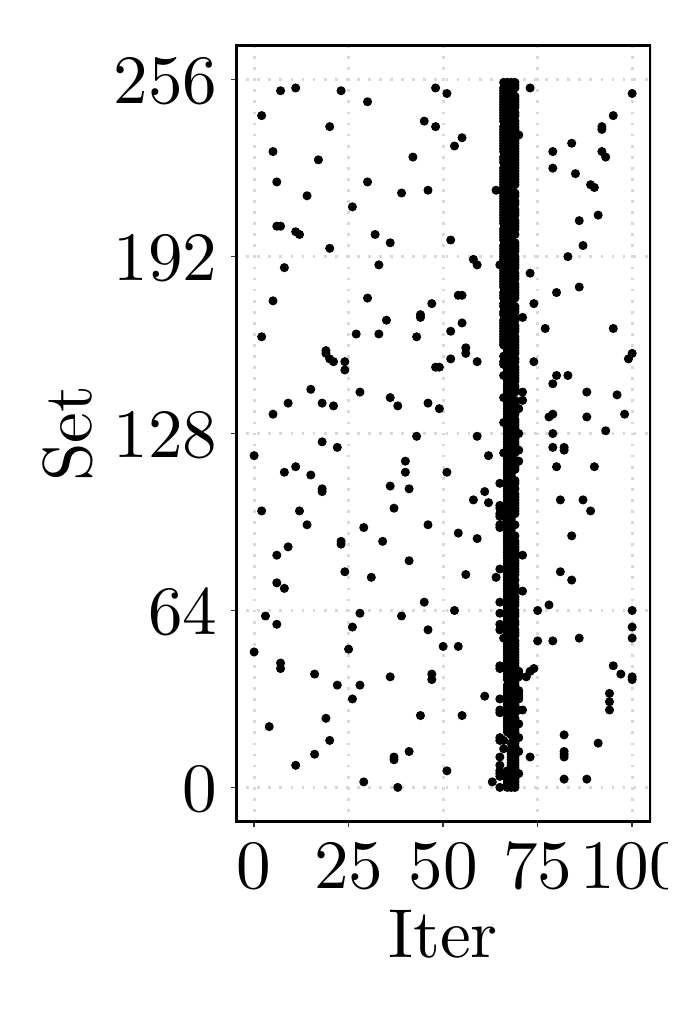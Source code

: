 % Created by tikzDevice version 0.12.3.1 on 2022-10-13 00:49:37
% !TEX encoding = UTF-8 Unicode
\begin{tikzpicture}[x=1pt,y=1pt]
\definecolor{fillColor}{RGB}{255,255,255}
\path[use as bounding box,fill=fillColor,fill opacity=0.00] (0,0) rectangle (231.26,346.90);
\begin{scope}
\path[clip] (  0.00,  0.00) rectangle (231.26,346.90);
\definecolor{drawColor}{RGB}{255,255,255}
\definecolor{fillColor}{RGB}{255,255,255}

\path[draw=drawColor,line width= 0.6pt,line join=round,line cap=round,fill=fillColor] (  0.00,  0.00) rectangle (231.26,346.90);
\end{scope}
\begin{scope}
\path[clip] ( 74.99, 59.58) rectangle (225.26,340.90);
\definecolor{fillColor}{RGB}{255,255,255}

\path[fill=fillColor] ( 74.99, 59.58) rectangle (225.26,340.90);
\definecolor{drawColor}{gray}{0.85}

\path[draw=drawColor,line width= 1.1pt,dash pattern=on 1pt off 3pt ,line join=round] ( 74.99, 72.37) --
	(225.26, 72.37);

\path[draw=drawColor,line width= 1.1pt,dash pattern=on 1pt off 3pt ,line join=round] ( 74.99,136.30) --
	(225.26,136.30);

\path[draw=drawColor,line width= 1.1pt,dash pattern=on 1pt off 3pt ,line join=round] ( 74.99,200.24) --
	(225.26,200.24);

\path[draw=drawColor,line width= 1.1pt,dash pattern=on 1pt off 3pt ,line join=round] ( 74.99,264.17) --
	(225.26,264.17);

\path[draw=drawColor,line width= 1.1pt,dash pattern=on 1pt off 3pt ,line join=round] ( 74.99,328.11) --
	(225.26,328.11);

\path[draw=drawColor,line width= 1.1pt,dash pattern=on 1pt off 3pt ,line join=round] ( 81.82, 59.58) --
	( 81.82,340.90);

\path[draw=drawColor,line width= 1.1pt,dash pattern=on 1pt off 3pt ,line join=round] (115.97, 59.58) --
	(115.97,340.90);

\path[draw=drawColor,line width= 1.1pt,dash pattern=on 1pt off 3pt ,line join=round] (150.13, 59.58) --
	(150.13,340.90);

\path[draw=drawColor,line width= 1.1pt,dash pattern=on 1pt off 3pt ,line join=round] (184.28, 59.58) --
	(184.28,340.90);

\path[draw=drawColor,line width= 1.1pt,dash pattern=on 1pt off 3pt ,line join=round] (218.43, 59.58) --
	(218.43,340.90);
\definecolor{drawColor}{RGB}{0,0,0}
\definecolor{fillColor}{RGB}{0,0,0}

\path[draw=drawColor,line width= 0.4pt,line join=round,line cap=round,fill=fillColor] ( 81.82,121.32) circle (  1.43);

\path[draw=drawColor,line width= 0.4pt,line join=round,line cap=round,fill=fillColor] ( 81.82,192.25) circle (  1.43);

\path[draw=drawColor,line width= 0.4pt,line join=round,line cap=round,fill=fillColor] ( 84.55,172.27) circle (  1.43);

\path[draw=drawColor,line width= 0.4pt,line join=round,line cap=round,fill=fillColor] ( 84.55,235.20) circle (  1.43);

\path[draw=drawColor,line width= 0.4pt,line join=round,line cap=round,fill=fillColor] ( 84.55,315.12) circle (  1.43);

\path[draw=drawColor,line width= 0.4pt,line join=round,line cap=round,fill=fillColor] ( 85.92,134.30) circle (  1.43);

\path[draw=drawColor,line width= 0.4pt,line join=round,line cap=round,fill=fillColor] ( 87.29, 94.34) circle (  1.43);

\path[draw=drawColor,line width= 0.4pt,line join=round,line cap=round,fill=fillColor] ( 88.65,207.23) circle (  1.43);

\path[draw=drawColor,line width= 0.4pt,line join=round,line cap=round,fill=fillColor] ( 88.65,248.19) circle (  1.43);

\path[draw=drawColor,line width= 0.4pt,line join=round,line cap=round,fill=fillColor] ( 88.65,302.13) circle (  1.43);

\path[draw=drawColor,line width= 0.4pt,line join=round,line cap=round,fill=fillColor] ( 90.02,131.31) circle (  1.43);

\path[draw=drawColor,line width= 0.4pt,line join=round,line cap=round,fill=fillColor] ( 90.02,146.29) circle (  1.43);

\path[draw=drawColor,line width= 0.4pt,line join=round,line cap=round,fill=fillColor] ( 90.02,156.28) circle (  1.43);

\path[draw=drawColor,line width= 0.4pt,line join=round,line cap=round,fill=fillColor] ( 90.02,275.16) circle (  1.43);

\path[draw=drawColor,line width= 0.4pt,line join=round,line cap=round,fill=fillColor] ( 90.02,291.15) circle (  1.43);

\path[draw=drawColor,line width= 0.4pt,line join=round,line cap=round,fill=fillColor] ( 91.38,115.32) circle (  1.43);

\path[draw=drawColor,line width= 0.4pt,line join=round,line cap=round,fill=fillColor] ( 91.38,117.32) circle (  1.43);

\path[draw=drawColor,line width= 0.4pt,line join=round,line cap=round,fill=fillColor] ( 91.38,275.16) circle (  1.43);

\path[draw=drawColor,line width= 0.4pt,line join=round,line cap=round,fill=fillColor] ( 91.38,324.11) circle (  1.43);

\path[draw=drawColor,line width= 0.4pt,line join=round,line cap=round,fill=fillColor] ( 92.75,144.29) circle (  1.43);

\path[draw=drawColor,line width= 0.4pt,line join=round,line cap=round,fill=fillColor] ( 92.75,186.25) circle (  1.43);

\path[draw=drawColor,line width= 0.4pt,line join=round,line cap=round,fill=fillColor] ( 92.75,260.18) circle (  1.43);

\path[draw=drawColor,line width= 0.4pt,line join=round,line cap=round,fill=fillColor] ( 94.12,159.28) circle (  1.43);

\path[draw=drawColor,line width= 0.4pt,line join=round,line cap=round,fill=fillColor] ( 94.12,211.23) circle (  1.43);

\path[draw=drawColor,line width= 0.4pt,line join=round,line cap=round,fill=fillColor] ( 96.85, 80.36) circle (  1.43);

\path[draw=drawColor,line width= 0.4pt,line join=round,line cap=round,fill=fillColor] ( 96.85,188.25) circle (  1.43);

\path[draw=drawColor,line width= 0.4pt,line join=round,line cap=round,fill=fillColor] ( 96.85,273.16) circle (  1.43);

\path[draw=drawColor,line width= 0.4pt,line join=round,line cap=round,fill=fillColor] ( 96.85,325.11) circle (  1.43);

\path[draw=drawColor,line width= 0.4pt,line join=round,line cap=round,fill=fillColor] ( 98.22,172.27) circle (  1.43);

\path[draw=drawColor,line width= 0.4pt,line join=round,line cap=round,fill=fillColor] ( 98.22,272.17) circle (  1.43);

\path[draw=drawColor,line width= 0.4pt,line join=round,line cap=round,fill=fillColor] (100.95,167.27) circle (  1.43);

\path[draw=drawColor,line width= 0.4pt,line join=round,line cap=round,fill=fillColor] (100.95,286.15) circle (  1.43);

\path[draw=drawColor,line width= 0.4pt,line join=round,line cap=round,fill=fillColor] (102.31,185.25) circle (  1.43);

\path[draw=drawColor,line width= 0.4pt,line join=round,line cap=round,fill=fillColor] (102.31,216.22) circle (  1.43);

\path[draw=drawColor,line width= 0.4pt,line join=round,line cap=round,fill=fillColor] (103.68, 84.35) circle (  1.43);

\path[draw=drawColor,line width= 0.4pt,line join=round,line cap=round,fill=fillColor] (103.68,113.32) circle (  1.43);

\path[draw=drawColor,line width= 0.4pt,line join=round,line cap=round,fill=fillColor] (105.05,299.14) circle (  1.43);

\path[draw=drawColor,line width= 0.4pt,line join=round,line cap=round,fill=fillColor] (106.41,179.26) circle (  1.43);

\path[draw=drawColor,line width= 0.4pt,line join=round,line cap=round,fill=fillColor] (106.41,180.26) circle (  1.43);

\path[draw=drawColor,line width= 0.4pt,line join=round,line cap=round,fill=fillColor] (106.41,197.24) circle (  1.43);

\path[draw=drawColor,line width= 0.4pt,line join=round,line cap=round,fill=fillColor] (106.41,211.23) circle (  1.43);

\path[draw=drawColor,line width= 0.4pt,line join=round,line cap=round,fill=fillColor] (107.78, 97.34) circle (  1.43);

\path[draw=drawColor,line width= 0.4pt,line join=round,line cap=round,fill=fillColor] (107.78,229.21) circle (  1.43);

\path[draw=drawColor,line width= 0.4pt,line join=round,line cap=round,fill=fillColor] (107.78,230.21) circle (  1.43);

\path[draw=drawColor,line width= 0.4pt,line join=round,line cap=round,fill=fillColor] (109.14, 89.35) circle (  1.43);

\path[draw=drawColor,line width= 0.4pt,line join=round,line cap=round,fill=fillColor] (109.14,227.21) circle (  1.43);

\path[draw=drawColor,line width= 0.4pt,line join=round,line cap=round,fill=fillColor] (109.14,267.17) circle (  1.43);

\path[draw=drawColor,line width= 0.4pt,line join=round,line cap=round,fill=fillColor] (109.14,311.13) circle (  1.43);

\path[draw=drawColor,line width= 0.4pt,line join=round,line cap=round,fill=fillColor] (110.51,210.23) circle (  1.43);

\path[draw=drawColor,line width= 0.4pt,line join=round,line cap=round,fill=fillColor] (110.51,226.21) circle (  1.43);

\path[draw=drawColor,line width= 0.4pt,line join=round,line cap=round,fill=fillColor] (111.88,109.33) circle (  1.43);

\path[draw=drawColor,line width= 0.4pt,line join=round,line cap=round,fill=fillColor] (111.88,195.24) circle (  1.43);

\path[draw=drawColor,line width= 0.4pt,line join=round,line cap=round,fill=fillColor] (113.24,160.28) circle (  1.43);

\path[draw=drawColor,line width= 0.4pt,line join=round,line cap=round,fill=fillColor] (113.24,161.28) circle (  1.43);

\path[draw=drawColor,line width= 0.4pt,line join=round,line cap=round,fill=fillColor] (113.24,324.11) circle (  1.43);

\path[draw=drawColor,line width= 0.4pt,line join=round,line cap=round,fill=fillColor] (114.61,150.29) circle (  1.43);

\path[draw=drawColor,line width= 0.4pt,line join=round,line cap=round,fill=fillColor] (114.61,223.21) circle (  1.43);

\path[draw=drawColor,line width= 0.4pt,line join=round,line cap=round,fill=fillColor] (114.61,226.21) circle (  1.43);

\path[draw=drawColor,line width= 0.4pt,line join=round,line cap=round,fill=fillColor] (115.97,122.32) circle (  1.43);

\path[draw=drawColor,line width= 0.4pt,line join=round,line cap=round,fill=fillColor] (117.34,104.33) circle (  1.43);

\path[draw=drawColor,line width= 0.4pt,line join=round,line cap=round,fill=fillColor] (117.34,130.31) circle (  1.43);

\path[draw=drawColor,line width= 0.4pt,line join=round,line cap=round,fill=fillColor] (117.34,282.15) circle (  1.43);

\path[draw=drawColor,line width= 0.4pt,line join=round,line cap=round,fill=fillColor] (118.71,236.20) circle (  1.43);

\path[draw=drawColor,line width= 0.4pt,line join=round,line cap=round,fill=fillColor] (120.07,109.33) circle (  1.43);

\path[draw=drawColor,line width= 0.4pt,line join=round,line cap=round,fill=fillColor] (120.07,135.30) circle (  1.43);

\path[draw=drawColor,line width= 0.4pt,line join=round,line cap=round,fill=fillColor] (120.07,215.22) circle (  1.43);

\path[draw=drawColor,line width= 0.4pt,line join=round,line cap=round,fill=fillColor] (121.44, 74.36) circle (  1.43);

\path[draw=drawColor,line width= 0.4pt,line join=round,line cap=round,fill=fillColor] (121.44,166.27) circle (  1.43);

\path[draw=drawColor,line width= 0.4pt,line join=round,line cap=round,fill=fillColor] (122.81,249.19) circle (  1.43);

\path[draw=drawColor,line width= 0.4pt,line join=round,line cap=round,fill=fillColor] (122.81,291.15) circle (  1.43);

\path[draw=drawColor,line width= 0.4pt,line join=round,line cap=round,fill=fillColor] (122.81,320.12) circle (  1.43);

\path[draw=drawColor,line width= 0.4pt,line join=round,line cap=round,fill=fillColor] (124.17,148.29) circle (  1.43);

\path[draw=drawColor,line width= 0.4pt,line join=round,line cap=round,fill=fillColor] (125.54,272.17) circle (  1.43);

\path[draw=drawColor,line width= 0.4pt,line join=round,line cap=round,fill=fillColor] (126.90,236.20) circle (  1.43);

\path[draw=drawColor,line width= 0.4pt,line join=round,line cap=round,fill=fillColor] (126.90,261.18) circle (  1.43);

\path[draw=drawColor,line width= 0.4pt,line join=round,line cap=round,fill=fillColor] (128.27,161.28) circle (  1.43);

\path[draw=drawColor,line width= 0.4pt,line join=round,line cap=round,fill=fillColor] (129.64,241.20) circle (  1.43);

\path[draw=drawColor,line width= 0.4pt,line join=round,line cap=round,fill=fillColor] (131.00,112.33) circle (  1.43);

\path[draw=drawColor,line width= 0.4pt,line join=round,line cap=round,fill=fillColor] (131.00,181.26) circle (  1.43);

\path[draw=drawColor,line width= 0.4pt,line join=round,line cap=round,fill=fillColor] (131.00,213.22) circle (  1.43);

\path[draw=drawColor,line width= 0.4pt,line join=round,line cap=round,fill=fillColor] (131.00,269.17) circle (  1.43);

\path[draw=drawColor,line width= 0.4pt,line join=round,line cap=round,fill=fillColor] (132.37, 82.36) circle (  1.43);

\path[draw=drawColor,line width= 0.4pt,line join=round,line cap=round,fill=fillColor] (132.37, 83.35) circle (  1.43);

\path[draw=drawColor,line width= 0.4pt,line join=round,line cap=round,fill=fillColor] (132.37,173.26) circle (  1.43);

\path[draw=drawColor,line width= 0.4pt,line join=round,line cap=round,fill=fillColor] (133.73, 72.37) circle (  1.43);

\path[draw=drawColor,line width= 0.4pt,line join=round,line cap=round,fill=fillColor] (133.73,210.23) circle (  1.43);

\path[draw=drawColor,line width= 0.4pt,line join=round,line cap=round,fill=fillColor] (135.10,134.30) circle (  1.43);

\path[draw=drawColor,line width= 0.4pt,line join=round,line cap=round,fill=fillColor] (135.10,287.15) circle (  1.43);

\path[draw=drawColor,line width= 0.4pt,line join=round,line cap=round,fill=fillColor] (136.47,186.25) circle (  1.43);

\path[draw=drawColor,line width= 0.4pt,line join=round,line cap=round,fill=fillColor] (136.47,190.25) circle (  1.43);

\path[draw=drawColor,line width= 0.4pt,line join=round,line cap=round,fill=fillColor] (137.83, 85.35) circle (  1.43);

\path[draw=drawColor,line width= 0.4pt,line join=round,line cap=round,fill=fillColor] (137.83,154.28) circle (  1.43);

\path[draw=drawColor,line width= 0.4pt,line join=round,line cap=round,fill=fillColor] (137.83,180.26) circle (  1.43);

\path[draw=drawColor,line width= 0.4pt,line join=round,line cap=round,fill=fillColor] (139.20,300.14) circle (  1.43);

\path[draw=drawColor,line width= 0.4pt,line join=round,line cap=round,fill=fillColor] (140.56,199.24) circle (  1.43);

\path[draw=drawColor,line width= 0.4pt,line join=round,line cap=round,fill=fillColor] (140.56,235.20) circle (  1.43);

\path[draw=drawColor,line width= 0.4pt,line join=round,line cap=round,fill=fillColor] (141.93, 98.34) circle (  1.43);

\path[draw=drawColor,line width= 0.4pt,line join=round,line cap=round,fill=fillColor] (141.93,242.20) circle (  1.43);

\path[draw=drawColor,line width= 0.4pt,line join=round,line cap=round,fill=fillColor] (141.93,243.19) circle (  1.43);

\path[draw=drawColor,line width= 0.4pt,line join=round,line cap=round,fill=fillColor] (143.30,139.30) circle (  1.43);

\path[draw=drawColor,line width= 0.4pt,line join=round,line cap=round,fill=fillColor] (143.30,313.12) circle (  1.43);

\path[draw=drawColor,line width= 0.4pt,line join=round,line cap=round,fill=fillColor] (144.66,129.31) circle (  1.43);

\path[draw=drawColor,line width= 0.4pt,line join=round,line cap=round,fill=fillColor] (144.66,167.27) circle (  1.43);

\path[draw=drawColor,line width= 0.4pt,line join=round,line cap=round,fill=fillColor] (144.66,211.23) circle (  1.43);

\path[draw=drawColor,line width= 0.4pt,line join=round,line cap=round,fill=fillColor] (144.66,288.15) circle (  1.43);

\path[draw=drawColor,line width= 0.4pt,line join=round,line cap=round,fill=fillColor] (146.03,111.33) circle (  1.43);

\path[draw=drawColor,line width= 0.4pt,line join=round,line cap=round,fill=fillColor] (146.03,113.32) circle (  1.43);

\path[draw=drawColor,line width= 0.4pt,line join=round,line cap=round,fill=fillColor] (146.03,247.19) circle (  1.43);

\path[draw=drawColor,line width= 0.4pt,line join=round,line cap=round,fill=fillColor] (147.40,224.21) circle (  1.43);

\path[draw=drawColor,line width= 0.4pt,line join=round,line cap=round,fill=fillColor] (147.40,311.13) circle (  1.43);

\path[draw=drawColor,line width= 0.4pt,line join=round,line cap=round,fill=fillColor] (147.40,325.11) circle (  1.43);

\path[draw=drawColor,line width= 0.4pt,line join=round,line cap=round,fill=fillColor] (148.76,209.23) circle (  1.43);

\path[draw=drawColor,line width= 0.4pt,line join=round,line cap=round,fill=fillColor] (148.76,224.21) circle (  1.43);

\path[draw=drawColor,line width= 0.4pt,line join=round,line cap=round,fill=fillColor] (150.13,123.31) circle (  1.43);

\path[draw=drawColor,line width= 0.4pt,line join=round,line cap=round,fill=fillColor] (151.49, 78.36) circle (  1.43);

\path[draw=drawColor,line width= 0.4pt,line join=round,line cap=round,fill=fillColor] (151.49,186.25) circle (  1.43);

\path[draw=drawColor,line width= 0.4pt,line join=round,line cap=round,fill=fillColor] (151.49,323.11) circle (  1.43);

\path[draw=drawColor,line width= 0.4pt,line join=round,line cap=round,fill=fillColor] (152.86,227.21) circle (  1.43);

\path[draw=drawColor,line width= 0.4pt,line join=round,line cap=round,fill=fillColor] (152.86,237.20) circle (  1.43);

\path[draw=drawColor,line width= 0.4pt,line join=round,line cap=round,fill=fillColor] (152.86,270.17) circle (  1.43);

\path[draw=drawColor,line width= 0.4pt,line join=round,line cap=round,fill=fillColor] (154.23,136.30) circle (  1.43);

\path[draw=drawColor,line width= 0.4pt,line join=round,line cap=round,fill=fillColor] (154.23,304.13) circle (  1.43);

\path[draw=drawColor,line width= 0.4pt,line join=round,line cap=round,fill=fillColor] (155.59,123.31) circle (  1.43);

\path[draw=drawColor,line width= 0.4pt,line join=round,line cap=round,fill=fillColor] (155.59,164.27) circle (  1.43);

\path[draw=drawColor,line width= 0.4pt,line join=round,line cap=round,fill=fillColor] (155.59,250.19) circle (  1.43);

\path[draw=drawColor,line width= 0.4pt,line join=round,line cap=round,fill=fillColor] (156.96, 98.34) circle (  1.43);

\path[draw=drawColor,line width= 0.4pt,line join=round,line cap=round,fill=fillColor] (156.96,240.20) circle (  1.43);

\path[draw=drawColor,line width= 0.4pt,line join=round,line cap=round,fill=fillColor] (156.96,250.19) circle (  1.43);

\path[draw=drawColor,line width= 0.4pt,line join=round,line cap=round,fill=fillColor] (156.96,307.13) circle (  1.43);

\path[draw=drawColor,line width= 0.4pt,line join=round,line cap=round,fill=fillColor] (158.32,149.29) circle (  1.43);

\path[draw=drawColor,line width= 0.4pt,line join=round,line cap=round,fill=fillColor] (158.32,229.21) circle (  1.43);

\path[draw=drawColor,line width= 0.4pt,line join=round,line cap=round,fill=fillColor] (158.32,231.21) circle (  1.43);

\path[draw=drawColor,line width= 0.4pt,line join=round,line cap=round,fill=fillColor] (161.06,176.26) circle (  1.43);

\path[draw=drawColor,line width= 0.4pt,line join=round,line cap=round,fill=fillColor] (161.06,263.17) circle (  1.43);

\path[draw=drawColor,line width= 0.4pt,line join=round,line cap=round,fill=fillColor] (162.42,162.28) circle (  1.43);

\path[draw=drawColor,line width= 0.4pt,line join=round,line cap=round,fill=fillColor] (162.42,199.24) circle (  1.43);

\path[draw=drawColor,line width= 0.4pt,line join=round,line cap=round,fill=fillColor] (162.42,226.21) circle (  1.43);

\path[draw=drawColor,line width= 0.4pt,line join=round,line cap=round,fill=fillColor] (162.42,261.18) circle (  1.43);

\path[draw=drawColor,line width= 0.4pt,line join=round,line cap=round,fill=fillColor] (165.15,105.33) circle (  1.43);

\path[draw=drawColor,line width= 0.4pt,line join=round,line cap=round,fill=fillColor] (165.15,179.26) circle (  1.43);

\path[draw=drawColor,line width= 0.4pt,line join=round,line cap=round,fill=fillColor] (166.52,175.26) circle (  1.43);

\path[draw=drawColor,line width= 0.4pt,line join=round,line cap=round,fill=fillColor] (166.52,192.25) circle (  1.43);

\path[draw=drawColor,line width= 0.4pt,line join=round,line cap=round,fill=fillColor] (167.89, 74.36) circle (  1.43);

\path[draw=drawColor,line width= 0.4pt,line join=round,line cap=round,fill=fillColor] (169.25,148.29) circle (  1.43);

\path[draw=drawColor,line width= 0.4pt,line join=round,line cap=round,fill=fillColor] (169.25,288.15) circle (  1.43);

\path[draw=drawColor,line width= 0.4pt,line join=round,line cap=round,fill=fillColor] (170.62, 72.37) circle (  1.43);

\path[draw=drawColor,line width= 0.4pt,line join=round,line cap=round,fill=fillColor] (170.62, 76.36) circle (  1.43);

\path[draw=drawColor,line width= 0.4pt,line join=round,line cap=round,fill=fillColor] (170.62, 77.36) circle (  1.43);

\path[draw=drawColor,line width= 0.4pt,line join=round,line cap=round,fill=fillColor] (170.62, 78.36) circle (  1.43);

\path[draw=drawColor,line width= 0.4pt,line join=round,line cap=round,fill=fillColor] (170.62, 80.36) circle (  1.43);

\path[draw=drawColor,line width= 0.4pt,line join=round,line cap=round,fill=fillColor] (170.62, 83.35) circle (  1.43);

\path[draw=drawColor,line width= 0.4pt,line join=round,line cap=round,fill=fillColor] (170.62, 89.35) circle (  1.43);

\path[draw=drawColor,line width= 0.4pt,line join=round,line cap=round,fill=fillColor] (170.62, 90.35) circle (  1.43);

\path[draw=drawColor,line width= 0.4pt,line join=round,line cap=round,fill=fillColor] (170.62, 99.34) circle (  1.43);

\path[draw=drawColor,line width= 0.4pt,line join=round,line cap=round,fill=fillColor] (170.62,100.34) circle (  1.43);

\path[draw=drawColor,line width= 0.4pt,line join=round,line cap=round,fill=fillColor] (170.62,104.33) circle (  1.43);

\path[draw=drawColor,line width= 0.4pt,line join=round,line cap=round,fill=fillColor] (170.62,115.32) circle (  1.43);

\path[draw=drawColor,line width= 0.4pt,line join=round,line cap=round,fill=fillColor] (170.62,116.32) circle (  1.43);

\path[draw=drawColor,line width= 0.4pt,line join=round,line cap=round,fill=fillColor] (170.62,129.31) circle (  1.43);

\path[draw=drawColor,line width= 0.4pt,line join=round,line cap=round,fill=fillColor] (170.62,131.31) circle (  1.43);

\path[draw=drawColor,line width= 0.4pt,line join=round,line cap=round,fill=fillColor] (170.62,135.30) circle (  1.43);

\path[draw=drawColor,line width= 0.4pt,line join=round,line cap=round,fill=fillColor] (170.62,139.30) circle (  1.43);

\path[draw=drawColor,line width= 0.4pt,line join=round,line cap=round,fill=fillColor] (170.62,151.29) circle (  1.43);

\path[draw=drawColor,line width= 0.4pt,line join=round,line cap=round,fill=fillColor] (170.62,166.27) circle (  1.43);

\path[draw=drawColor,line width= 0.4pt,line join=round,line cap=round,fill=fillColor] (170.62,167.27) circle (  1.43);

\path[draw=drawColor,line width= 0.4pt,line join=round,line cap=round,fill=fillColor] (170.62,170.27) circle (  1.43);

\path[draw=drawColor,line width= 0.4pt,line join=round,line cap=round,fill=fillColor] (170.62,171.27) circle (  1.43);

\path[draw=drawColor,line width= 0.4pt,line join=round,line cap=round,fill=fillColor] (170.62,173.26) circle (  1.43);

\path[draw=drawColor,line width= 0.4pt,line join=round,line cap=round,fill=fillColor] (170.62,174.26) circle (  1.43);

\path[draw=drawColor,line width= 0.4pt,line join=round,line cap=round,fill=fillColor] (170.62,182.26) circle (  1.43);

\path[draw=drawColor,line width= 0.4pt,line join=round,line cap=round,fill=fillColor] (170.62,261.18) circle (  1.43);

\path[draw=drawColor,line width= 0.4pt,line join=round,line cap=round,fill=fillColor] (171.99, 86.35) circle (  1.43);

\path[draw=drawColor,line width= 0.4pt,line join=round,line cap=round,fill=fillColor] (171.99, 89.35) circle (  1.43);

\path[draw=drawColor,line width= 0.4pt,line join=round,line cap=round,fill=fillColor] (171.99,126.31) circle (  1.43);

\path[draw=drawColor,line width= 0.4pt,line join=round,line cap=round,fill=fillColor] (171.99,170.27) circle (  1.43);

\path[draw=drawColor,line width= 0.4pt,line join=round,line cap=round,fill=fillColor] (171.99,193.24) circle (  1.43);

\path[draw=drawColor,line width= 0.4pt,line join=round,line cap=round,fill=fillColor] (171.99,204.23) circle (  1.43);

\path[draw=drawColor,line width= 0.4pt,line join=round,line cap=round,fill=fillColor] (171.99,213.22) circle (  1.43);

\path[draw=drawColor,line width= 0.4pt,line join=round,line cap=round,fill=fillColor] (171.99,221.22) circle (  1.43);

\path[draw=drawColor,line width= 0.4pt,line join=round,line cap=round,fill=fillColor] (171.99,225.21) circle (  1.43);

\path[draw=drawColor,line width= 0.4pt,line join=round,line cap=round,fill=fillColor] (171.99,226.21) circle (  1.43);

\path[draw=drawColor,line width= 0.4pt,line join=round,line cap=round,fill=fillColor] (171.99,228.21) circle (  1.43);

\path[draw=drawColor,line width= 0.4pt,line join=round,line cap=round,fill=fillColor] (171.99,232.21) circle (  1.43);

\path[draw=drawColor,line width= 0.4pt,line join=round,line cap=round,fill=fillColor] (171.99,233.20) circle (  1.43);

\path[draw=drawColor,line width= 0.4pt,line join=round,line cap=round,fill=fillColor] (171.99,234.20) circle (  1.43);

\path[draw=drawColor,line width= 0.4pt,line join=round,line cap=round,fill=fillColor] (171.99,235.20) circle (  1.43);

\path[draw=drawColor,line width= 0.4pt,line join=round,line cap=round,fill=fillColor] (171.99,236.20) circle (  1.43);

\path[draw=drawColor,line width= 0.4pt,line join=round,line cap=round,fill=fillColor] (171.99,237.20) circle (  1.43);

\path[draw=drawColor,line width= 0.4pt,line join=round,line cap=round,fill=fillColor] (171.99,238.20) circle (  1.43);

\path[draw=drawColor,line width= 0.4pt,line join=round,line cap=round,fill=fillColor] (171.99,239.20) circle (  1.43);

\path[draw=drawColor,line width= 0.4pt,line join=round,line cap=round,fill=fillColor] (171.99,240.20) circle (  1.43);

\path[draw=drawColor,line width= 0.4pt,line join=round,line cap=round,fill=fillColor] (171.99,241.20) circle (  1.43);

\path[draw=drawColor,line width= 0.4pt,line join=round,line cap=round,fill=fillColor] (171.99,243.19) circle (  1.43);

\path[draw=drawColor,line width= 0.4pt,line join=round,line cap=round,fill=fillColor] (171.99,244.19) circle (  1.43);

\path[draw=drawColor,line width= 0.4pt,line join=round,line cap=round,fill=fillColor] (171.99,246.19) circle (  1.43);

\path[draw=drawColor,line width= 0.4pt,line join=round,line cap=round,fill=fillColor] (171.99,247.19) circle (  1.43);

\path[draw=drawColor,line width= 0.4pt,line join=round,line cap=round,fill=fillColor] (171.99,249.19) circle (  1.43);

\path[draw=drawColor,line width= 0.4pt,line join=round,line cap=round,fill=fillColor] (171.99,250.19) circle (  1.43);

\path[draw=drawColor,line width= 0.4pt,line join=round,line cap=round,fill=fillColor] (171.99,251.19) circle (  1.43);

\path[draw=drawColor,line width= 0.4pt,line join=round,line cap=round,fill=fillColor] (171.99,253.18) circle (  1.43);

\path[draw=drawColor,line width= 0.4pt,line join=round,line cap=round,fill=fillColor] (171.99,254.18) circle (  1.43);

\path[draw=drawColor,line width= 0.4pt,line join=round,line cap=round,fill=fillColor] (171.99,255.18) circle (  1.43);

\path[draw=drawColor,line width= 0.4pt,line join=round,line cap=round,fill=fillColor] (171.99,256.18) circle (  1.43);

\path[draw=drawColor,line width= 0.4pt,line join=round,line cap=round,fill=fillColor] (171.99,257.18) circle (  1.43);

\path[draw=drawColor,line width= 0.4pt,line join=round,line cap=round,fill=fillColor] (171.99,258.18) circle (  1.43);

\path[draw=drawColor,line width= 0.4pt,line join=round,line cap=round,fill=fillColor] (171.99,259.18) circle (  1.43);

\path[draw=drawColor,line width= 0.4pt,line join=round,line cap=round,fill=fillColor] (171.99,260.18) circle (  1.43);

\path[draw=drawColor,line width= 0.4pt,line join=round,line cap=round,fill=fillColor] (171.99,261.18) circle (  1.43);

\path[draw=drawColor,line width= 0.4pt,line join=round,line cap=round,fill=fillColor] (171.99,262.18) circle (  1.43);

\path[draw=drawColor,line width= 0.4pt,line join=round,line cap=round,fill=fillColor] (171.99,263.17) circle (  1.43);

\path[draw=drawColor,line width= 0.4pt,line join=round,line cap=round,fill=fillColor] (171.99,264.17) circle (  1.43);

\path[draw=drawColor,line width= 0.4pt,line join=round,line cap=round,fill=fillColor] (171.99,265.17) circle (  1.43);

\path[draw=drawColor,line width= 0.4pt,line join=round,line cap=round,fill=fillColor] (171.99,266.17) circle (  1.43);

\path[draw=drawColor,line width= 0.4pt,line join=round,line cap=round,fill=fillColor] (171.99,267.17) circle (  1.43);

\path[draw=drawColor,line width= 0.4pt,line join=round,line cap=round,fill=fillColor] (171.99,268.17) circle (  1.43);

\path[draw=drawColor,line width= 0.4pt,line join=round,line cap=round,fill=fillColor] (171.99,270.17) circle (  1.43);

\path[draw=drawColor,line width= 0.4pt,line join=round,line cap=round,fill=fillColor] (171.99,271.17) circle (  1.43);

\path[draw=drawColor,line width= 0.4pt,line join=round,line cap=round,fill=fillColor] (171.99,272.17) circle (  1.43);

\path[draw=drawColor,line width= 0.4pt,line join=round,line cap=round,fill=fillColor] (171.99,273.16) circle (  1.43);

\path[draw=drawColor,line width= 0.4pt,line join=round,line cap=round,fill=fillColor] (171.99,274.16) circle (  1.43);

\path[draw=drawColor,line width= 0.4pt,line join=round,line cap=round,fill=fillColor] (171.99,276.16) circle (  1.43);

\path[draw=drawColor,line width= 0.4pt,line join=round,line cap=round,fill=fillColor] (171.99,277.16) circle (  1.43);

\path[draw=drawColor,line width= 0.4pt,line join=round,line cap=round,fill=fillColor] (171.99,278.16) circle (  1.43);

\path[draw=drawColor,line width= 0.4pt,line join=round,line cap=round,fill=fillColor] (171.99,279.16) circle (  1.43);

\path[draw=drawColor,line width= 0.4pt,line join=round,line cap=round,fill=fillColor] (171.99,280.16) circle (  1.43);

\path[draw=drawColor,line width= 0.4pt,line join=round,line cap=round,fill=fillColor] (171.99,281.16) circle (  1.43);

\path[draw=drawColor,line width= 0.4pt,line join=round,line cap=round,fill=fillColor] (171.99,282.15) circle (  1.43);

\path[draw=drawColor,line width= 0.4pt,line join=round,line cap=round,fill=fillColor] (171.99,283.15) circle (  1.43);

\path[draw=drawColor,line width= 0.4pt,line join=round,line cap=round,fill=fillColor] (171.99,284.15) circle (  1.43);

\path[draw=drawColor,line width= 0.4pt,line join=round,line cap=round,fill=fillColor] (171.99,285.15) circle (  1.43);

\path[draw=drawColor,line width= 0.4pt,line join=round,line cap=round,fill=fillColor] (171.99,286.15) circle (  1.43);

\path[draw=drawColor,line width= 0.4pt,line join=round,line cap=round,fill=fillColor] (171.99,287.15) circle (  1.43);

\path[draw=drawColor,line width= 0.4pt,line join=round,line cap=round,fill=fillColor] (171.99,289.15) circle (  1.43);

\path[draw=drawColor,line width= 0.4pt,line join=round,line cap=round,fill=fillColor] (171.99,290.15) circle (  1.43);

\path[draw=drawColor,line width= 0.4pt,line join=round,line cap=round,fill=fillColor] (171.99,291.15) circle (  1.43);

\path[draw=drawColor,line width= 0.4pt,line join=round,line cap=round,fill=fillColor] (171.99,292.14) circle (  1.43);

\path[draw=drawColor,line width= 0.4pt,line join=round,line cap=round,fill=fillColor] (171.99,293.14) circle (  1.43);

\path[draw=drawColor,line width= 0.4pt,line join=round,line cap=round,fill=fillColor] (171.99,294.14) circle (  1.43);

\path[draw=drawColor,line width= 0.4pt,line join=round,line cap=round,fill=fillColor] (171.99,295.14) circle (  1.43);

\path[draw=drawColor,line width= 0.4pt,line join=round,line cap=round,fill=fillColor] (171.99,296.14) circle (  1.43);

\path[draw=drawColor,line width= 0.4pt,line join=round,line cap=round,fill=fillColor] (171.99,298.14) circle (  1.43);

\path[draw=drawColor,line width= 0.4pt,line join=round,line cap=round,fill=fillColor] (171.99,299.14) circle (  1.43);

\path[draw=drawColor,line width= 0.4pt,line join=round,line cap=round,fill=fillColor] (171.99,300.14) circle (  1.43);

\path[draw=drawColor,line width= 0.4pt,line join=round,line cap=round,fill=fillColor] (171.99,302.13) circle (  1.43);

\path[draw=drawColor,line width= 0.4pt,line join=round,line cap=round,fill=fillColor] (171.99,303.13) circle (  1.43);

\path[draw=drawColor,line width= 0.4pt,line join=round,line cap=round,fill=fillColor] (171.99,304.13) circle (  1.43);

\path[draw=drawColor,line width= 0.4pt,line join=round,line cap=round,fill=fillColor] (171.99,305.13) circle (  1.43);

\path[draw=drawColor,line width= 0.4pt,line join=round,line cap=round,fill=fillColor] (171.99,306.13) circle (  1.43);

\path[draw=drawColor,line width= 0.4pt,line join=round,line cap=round,fill=fillColor] (171.99,307.13) circle (  1.43);

\path[draw=drawColor,line width= 0.4pt,line join=round,line cap=round,fill=fillColor] (171.99,308.13) circle (  1.43);

\path[draw=drawColor,line width= 0.4pt,line join=round,line cap=round,fill=fillColor] (171.99,309.13) circle (  1.43);

\path[draw=drawColor,line width= 0.4pt,line join=round,line cap=round,fill=fillColor] (171.99,310.13) circle (  1.43);

\path[draw=drawColor,line width= 0.4pt,line join=round,line cap=round,fill=fillColor] (171.99,311.13) circle (  1.43);

\path[draw=drawColor,line width= 0.4pt,line join=round,line cap=round,fill=fillColor] (171.99,313.12) circle (  1.43);

\path[draw=drawColor,line width= 0.4pt,line join=round,line cap=round,fill=fillColor] (171.99,314.12) circle (  1.43);

\path[draw=drawColor,line width= 0.4pt,line join=round,line cap=round,fill=fillColor] (171.99,315.12) circle (  1.43);

\path[draw=drawColor,line width= 0.4pt,line join=round,line cap=round,fill=fillColor] (171.99,316.12) circle (  1.43);

\path[draw=drawColor,line width= 0.4pt,line join=round,line cap=round,fill=fillColor] (171.99,317.12) circle (  1.43);

\path[draw=drawColor,line width= 0.4pt,line join=round,line cap=round,fill=fillColor] (171.99,318.12) circle (  1.43);

\path[draw=drawColor,line width= 0.4pt,line join=round,line cap=round,fill=fillColor] (171.99,319.12) circle (  1.43);

\path[draw=drawColor,line width= 0.4pt,line join=round,line cap=round,fill=fillColor] (171.99,320.12) circle (  1.43);

\path[draw=drawColor,line width= 0.4pt,line join=round,line cap=round,fill=fillColor] (171.99,321.12) circle (  1.43);

\path[draw=drawColor,line width= 0.4pt,line join=round,line cap=round,fill=fillColor] (171.99,322.11) circle (  1.43);

\path[draw=drawColor,line width= 0.4pt,line join=round,line cap=round,fill=fillColor] (171.99,323.11) circle (  1.43);

\path[draw=drawColor,line width= 0.4pt,line join=round,line cap=round,fill=fillColor] (171.99,324.11) circle (  1.43);

\path[draw=drawColor,line width= 0.4pt,line join=round,line cap=round,fill=fillColor] (171.99,325.11) circle (  1.43);

\path[draw=drawColor,line width= 0.4pt,line join=round,line cap=round,fill=fillColor] (171.99,327.11) circle (  1.43);

\path[draw=drawColor,line width= 0.4pt,line join=round,line cap=round,fill=fillColor] (173.35, 72.37) circle (  1.43);

\path[draw=drawColor,line width= 0.4pt,line join=round,line cap=round,fill=fillColor] (173.35, 73.36) circle (  1.43);

\path[draw=drawColor,line width= 0.4pt,line join=round,line cap=round,fill=fillColor] (173.35, 74.36) circle (  1.43);

\path[draw=drawColor,line width= 0.4pt,line join=round,line cap=round,fill=fillColor] (173.35, 75.36) circle (  1.43);

\path[draw=drawColor,line width= 0.4pt,line join=round,line cap=round,fill=fillColor] (173.35, 76.36) circle (  1.43);

\path[draw=drawColor,line width= 0.4pt,line join=round,line cap=round,fill=fillColor] (173.35, 77.36) circle (  1.43);

\path[draw=drawColor,line width= 0.4pt,line join=round,line cap=round,fill=fillColor] (173.35, 78.36) circle (  1.43);

\path[draw=drawColor,line width= 0.4pt,line join=round,line cap=round,fill=fillColor] (173.35, 92.35) circle (  1.43);

\path[draw=drawColor,line width= 0.4pt,line join=round,line cap=round,fill=fillColor] (173.35, 93.34) circle (  1.43);

\path[draw=drawColor,line width= 0.4pt,line join=round,line cap=round,fill=fillColor] (173.35, 94.34) circle (  1.43);

\path[draw=drawColor,line width= 0.4pt,line join=round,line cap=round,fill=fillColor] (173.35, 95.34) circle (  1.43);

\path[draw=drawColor,line width= 0.4pt,line join=round,line cap=round,fill=fillColor] (173.35, 96.34) circle (  1.43);

\path[draw=drawColor,line width= 0.4pt,line join=round,line cap=round,fill=fillColor] (173.35, 97.34) circle (  1.43);

\path[draw=drawColor,line width= 0.4pt,line join=round,line cap=round,fill=fillColor] (173.35, 98.34) circle (  1.43);

\path[draw=drawColor,line width= 0.4pt,line join=round,line cap=round,fill=fillColor] (173.35, 99.34) circle (  1.43);

\path[draw=drawColor,line width= 0.4pt,line join=round,line cap=round,fill=fillColor] (173.35,100.34) circle (  1.43);

\path[draw=drawColor,line width= 0.4pt,line join=round,line cap=round,fill=fillColor] (173.35,101.34) circle (  1.43);

\path[draw=drawColor,line width= 0.4pt,line join=round,line cap=round,fill=fillColor] (173.35,102.34) circle (  1.43);

\path[draw=drawColor,line width= 0.4pt,line join=round,line cap=round,fill=fillColor] (173.35,103.33) circle (  1.43);

\path[draw=drawColor,line width= 0.4pt,line join=round,line cap=round,fill=fillColor] (173.35,104.33) circle (  1.43);

\path[draw=drawColor,line width= 0.4pt,line join=round,line cap=round,fill=fillColor] (173.35,105.33) circle (  1.43);

\path[draw=drawColor,line width= 0.4pt,line join=round,line cap=round,fill=fillColor] (173.35,106.33) circle (  1.43);

\path[draw=drawColor,line width= 0.4pt,line join=round,line cap=round,fill=fillColor] (173.35,107.33) circle (  1.43);

\path[draw=drawColor,line width= 0.4pt,line join=round,line cap=round,fill=fillColor] (173.35,108.33) circle (  1.43);

\path[draw=drawColor,line width= 0.4pt,line join=round,line cap=round,fill=fillColor] (173.35,109.33) circle (  1.43);

\path[draw=drawColor,line width= 0.4pt,line join=round,line cap=round,fill=fillColor] (173.35,111.33) circle (  1.43);

\path[draw=drawColor,line width= 0.4pt,line join=round,line cap=round,fill=fillColor] (173.35,112.33) circle (  1.43);

\path[draw=drawColor,line width= 0.4pt,line join=round,line cap=round,fill=fillColor] (173.35,113.32) circle (  1.43);

\path[draw=drawColor,line width= 0.4pt,line join=round,line cap=round,fill=fillColor] (173.35,114.32) circle (  1.43);

\path[draw=drawColor,line width= 0.4pt,line join=round,line cap=round,fill=fillColor] (173.35,115.32) circle (  1.43);

\path[draw=drawColor,line width= 0.4pt,line join=round,line cap=round,fill=fillColor] (173.35,116.32) circle (  1.43);

\path[draw=drawColor,line width= 0.4pt,line join=round,line cap=round,fill=fillColor] (173.35,117.32) circle (  1.43);

\path[draw=drawColor,line width= 0.4pt,line join=round,line cap=round,fill=fillColor] (173.35,118.32) circle (  1.43);

\path[draw=drawColor,line width= 0.4pt,line join=round,line cap=round,fill=fillColor] (173.35,119.32) circle (  1.43);

\path[draw=drawColor,line width= 0.4pt,line join=round,line cap=round,fill=fillColor] (173.35,120.32) circle (  1.43);

\path[draw=drawColor,line width= 0.4pt,line join=round,line cap=round,fill=fillColor] (173.35,121.32) circle (  1.43);

\path[draw=drawColor,line width= 0.4pt,line join=round,line cap=round,fill=fillColor] (173.35,122.32) circle (  1.43);

\path[draw=drawColor,line width= 0.4pt,line join=round,line cap=round,fill=fillColor] (173.35,123.31) circle (  1.43);

\path[draw=drawColor,line width= 0.4pt,line join=round,line cap=round,fill=fillColor] (173.35,124.31) circle (  1.43);

\path[draw=drawColor,line width= 0.4pt,line join=round,line cap=round,fill=fillColor] (173.35,125.31) circle (  1.43);

\path[draw=drawColor,line width= 0.4pt,line join=round,line cap=round,fill=fillColor] (173.35,126.31) circle (  1.43);

\path[draw=drawColor,line width= 0.4pt,line join=round,line cap=round,fill=fillColor] (173.35,127.31) circle (  1.43);

\path[draw=drawColor,line width= 0.4pt,line join=round,line cap=round,fill=fillColor] (173.35,128.31) circle (  1.43);

\path[draw=drawColor,line width= 0.4pt,line join=round,line cap=round,fill=fillColor] (173.35,129.31) circle (  1.43);

\path[draw=drawColor,line width= 0.4pt,line join=round,line cap=round,fill=fillColor] (173.35,130.31) circle (  1.43);

\path[draw=drawColor,line width= 0.4pt,line join=round,line cap=round,fill=fillColor] (173.35,131.31) circle (  1.43);

\path[draw=drawColor,line width= 0.4pt,line join=round,line cap=round,fill=fillColor] (173.35,132.31) circle (  1.43);

\path[draw=drawColor,line width= 0.4pt,line join=round,line cap=round,fill=fillColor] (173.35,133.30) circle (  1.43);

\path[draw=drawColor,line width= 0.4pt,line join=round,line cap=round,fill=fillColor] (173.35,134.30) circle (  1.43);

\path[draw=drawColor,line width= 0.4pt,line join=round,line cap=round,fill=fillColor] (173.35,135.30) circle (  1.43);

\path[draw=drawColor,line width= 0.4pt,line join=round,line cap=round,fill=fillColor] (173.35,136.30) circle (  1.43);

\path[draw=drawColor,line width= 0.4pt,line join=round,line cap=round,fill=fillColor] (173.35,137.30) circle (  1.43);

\path[draw=drawColor,line width= 0.4pt,line join=round,line cap=round,fill=fillColor] (173.35,138.30) circle (  1.43);

\path[draw=drawColor,line width= 0.4pt,line join=round,line cap=round,fill=fillColor] (173.35,139.30) circle (  1.43);

\path[draw=drawColor,line width= 0.4pt,line join=round,line cap=round,fill=fillColor] (173.35,140.30) circle (  1.43);

\path[draw=drawColor,line width= 0.4pt,line join=round,line cap=round,fill=fillColor] (173.35,141.30) circle (  1.43);

\path[draw=drawColor,line width= 0.4pt,line join=round,line cap=round,fill=fillColor] (173.35,142.30) circle (  1.43);

\path[draw=drawColor,line width= 0.4pt,line join=round,line cap=round,fill=fillColor] (173.35,143.29) circle (  1.43);

\path[draw=drawColor,line width= 0.4pt,line join=round,line cap=round,fill=fillColor] (173.35,144.29) circle (  1.43);

\path[draw=drawColor,line width= 0.4pt,line join=round,line cap=round,fill=fillColor] (173.35,145.29) circle (  1.43);

\path[draw=drawColor,line width= 0.4pt,line join=round,line cap=round,fill=fillColor] (173.35,146.29) circle (  1.43);

\path[draw=drawColor,line width= 0.4pt,line join=round,line cap=round,fill=fillColor] (173.35,147.29) circle (  1.43);

\path[draw=drawColor,line width= 0.4pt,line join=round,line cap=round,fill=fillColor] (173.35,148.29) circle (  1.43);

\path[draw=drawColor,line width= 0.4pt,line join=round,line cap=round,fill=fillColor] (173.35,149.29) circle (  1.43);

\path[draw=drawColor,line width= 0.4pt,line join=round,line cap=round,fill=fillColor] (173.35,150.29) circle (  1.43);

\path[draw=drawColor,line width= 0.4pt,line join=round,line cap=round,fill=fillColor] (173.35,151.29) circle (  1.43);

\path[draw=drawColor,line width= 0.4pt,line join=round,line cap=round,fill=fillColor] (173.35,152.29) circle (  1.43);

\path[draw=drawColor,line width= 0.4pt,line join=round,line cap=round,fill=fillColor] (173.35,153.28) circle (  1.43);

\path[draw=drawColor,line width= 0.4pt,line join=round,line cap=round,fill=fillColor] (173.35,154.28) circle (  1.43);

\path[draw=drawColor,line width= 0.4pt,line join=round,line cap=round,fill=fillColor] (173.35,155.28) circle (  1.43);

\path[draw=drawColor,line width= 0.4pt,line join=round,line cap=round,fill=fillColor] (173.35,156.28) circle (  1.43);

\path[draw=drawColor,line width= 0.4pt,line join=round,line cap=round,fill=fillColor] (173.35,157.28) circle (  1.43);

\path[draw=drawColor,line width= 0.4pt,line join=round,line cap=round,fill=fillColor] (173.35,158.28) circle (  1.43);

\path[draw=drawColor,line width= 0.4pt,line join=round,line cap=round,fill=fillColor] (173.35,159.28) circle (  1.43);

\path[draw=drawColor,line width= 0.4pt,line join=round,line cap=round,fill=fillColor] (173.35,160.28) circle (  1.43);

\path[draw=drawColor,line width= 0.4pt,line join=round,line cap=round,fill=fillColor] (173.35,161.28) circle (  1.43);

\path[draw=drawColor,line width= 0.4pt,line join=round,line cap=round,fill=fillColor] (173.35,162.28) circle (  1.43);

\path[draw=drawColor,line width= 0.4pt,line join=round,line cap=round,fill=fillColor] (173.35,163.27) circle (  1.43);

\path[draw=drawColor,line width= 0.4pt,line join=round,line cap=round,fill=fillColor] (173.35,164.27) circle (  1.43);

\path[draw=drawColor,line width= 0.4pt,line join=round,line cap=round,fill=fillColor] (173.35,165.27) circle (  1.43);

\path[draw=drawColor,line width= 0.4pt,line join=round,line cap=round,fill=fillColor] (173.35,166.27) circle (  1.43);

\path[draw=drawColor,line width= 0.4pt,line join=round,line cap=round,fill=fillColor] (173.35,167.27) circle (  1.43);

\path[draw=drawColor,line width= 0.4pt,line join=round,line cap=round,fill=fillColor] (173.35,168.27) circle (  1.43);

\path[draw=drawColor,line width= 0.4pt,line join=round,line cap=round,fill=fillColor] (173.35,169.27) circle (  1.43);

\path[draw=drawColor,line width= 0.4pt,line join=round,line cap=round,fill=fillColor] (173.35,170.27) circle (  1.43);

\path[draw=drawColor,line width= 0.4pt,line join=round,line cap=round,fill=fillColor] (173.35,171.27) circle (  1.43);

\path[draw=drawColor,line width= 0.4pt,line join=round,line cap=round,fill=fillColor] (173.35,172.27) circle (  1.43);

\path[draw=drawColor,line width= 0.4pt,line join=round,line cap=round,fill=fillColor] (173.35,173.26) circle (  1.43);

\path[draw=drawColor,line width= 0.4pt,line join=round,line cap=round,fill=fillColor] (173.35,174.26) circle (  1.43);

\path[draw=drawColor,line width= 0.4pt,line join=round,line cap=round,fill=fillColor] (173.35,175.26) circle (  1.43);

\path[draw=drawColor,line width= 0.4pt,line join=round,line cap=round,fill=fillColor] (173.35,176.26) circle (  1.43);

\path[draw=drawColor,line width= 0.4pt,line join=round,line cap=round,fill=fillColor] (173.35,177.26) circle (  1.43);

\path[draw=drawColor,line width= 0.4pt,line join=round,line cap=round,fill=fillColor] (173.35,178.26) circle (  1.43);

\path[draw=drawColor,line width= 0.4pt,line join=round,line cap=round,fill=fillColor] (173.35,179.26) circle (  1.43);

\path[draw=drawColor,line width= 0.4pt,line join=round,line cap=round,fill=fillColor] (173.35,180.26) circle (  1.43);

\path[draw=drawColor,line width= 0.4pt,line join=round,line cap=round,fill=fillColor] (173.35,181.26) circle (  1.43);

\path[draw=drawColor,line width= 0.4pt,line join=round,line cap=round,fill=fillColor] (173.35,182.26) circle (  1.43);

\path[draw=drawColor,line width= 0.4pt,line join=round,line cap=round,fill=fillColor] (173.35,183.25) circle (  1.43);

\path[draw=drawColor,line width= 0.4pt,line join=round,line cap=round,fill=fillColor] (173.35,184.25) circle (  1.43);

\path[draw=drawColor,line width= 0.4pt,line join=round,line cap=round,fill=fillColor] (173.35,185.25) circle (  1.43);

\path[draw=drawColor,line width= 0.4pt,line join=round,line cap=round,fill=fillColor] (173.35,186.25) circle (  1.43);

\path[draw=drawColor,line width= 0.4pt,line join=round,line cap=round,fill=fillColor] (173.35,187.25) circle (  1.43);

\path[draw=drawColor,line width= 0.4pt,line join=round,line cap=round,fill=fillColor] (173.35,188.25) circle (  1.43);

\path[draw=drawColor,line width= 0.4pt,line join=round,line cap=round,fill=fillColor] (173.35,189.25) circle (  1.43);

\path[draw=drawColor,line width= 0.4pt,line join=round,line cap=round,fill=fillColor] (173.35,190.25) circle (  1.43);

\path[draw=drawColor,line width= 0.4pt,line join=round,line cap=round,fill=fillColor] (173.35,191.25) circle (  1.43);

\path[draw=drawColor,line width= 0.4pt,line join=round,line cap=round,fill=fillColor] (173.35,192.25) circle (  1.43);

\path[draw=drawColor,line width= 0.4pt,line join=round,line cap=round,fill=fillColor] (173.35,193.24) circle (  1.43);

\path[draw=drawColor,line width= 0.4pt,line join=round,line cap=round,fill=fillColor] (173.35,194.24) circle (  1.43);

\path[draw=drawColor,line width= 0.4pt,line join=round,line cap=round,fill=fillColor] (173.35,195.24) circle (  1.43);

\path[draw=drawColor,line width= 0.4pt,line join=round,line cap=round,fill=fillColor] (173.35,196.24) circle (  1.43);

\path[draw=drawColor,line width= 0.4pt,line join=round,line cap=round,fill=fillColor] (173.35,197.24) circle (  1.43);

\path[draw=drawColor,line width= 0.4pt,line join=round,line cap=round,fill=fillColor] (173.35,198.24) circle (  1.43);

\path[draw=drawColor,line width= 0.4pt,line join=round,line cap=round,fill=fillColor] (173.35,199.24) circle (  1.43);

\path[draw=drawColor,line width= 0.4pt,line join=round,line cap=round,fill=fillColor] (173.35,200.24) circle (  1.43);

\path[draw=drawColor,line width= 0.4pt,line join=round,line cap=round,fill=fillColor] (173.35,201.24) circle (  1.43);

\path[draw=drawColor,line width= 0.4pt,line join=round,line cap=round,fill=fillColor] (173.35,202.24) circle (  1.43);

\path[draw=drawColor,line width= 0.4pt,line join=round,line cap=round,fill=fillColor] (173.35,203.23) circle (  1.43);

\path[draw=drawColor,line width= 0.4pt,line join=round,line cap=round,fill=fillColor] (173.35,204.23) circle (  1.43);

\path[draw=drawColor,line width= 0.4pt,line join=round,line cap=round,fill=fillColor] (173.35,205.23) circle (  1.43);

\path[draw=drawColor,line width= 0.4pt,line join=round,line cap=round,fill=fillColor] (173.35,206.23) circle (  1.43);

\path[draw=drawColor,line width= 0.4pt,line join=round,line cap=round,fill=fillColor] (173.35,207.23) circle (  1.43);

\path[draw=drawColor,line width= 0.4pt,line join=round,line cap=round,fill=fillColor] (173.35,208.23) circle (  1.43);

\path[draw=drawColor,line width= 0.4pt,line join=round,line cap=round,fill=fillColor] (173.35,209.23) circle (  1.43);

\path[draw=drawColor,line width= 0.4pt,line join=round,line cap=round,fill=fillColor] (173.35,210.23) circle (  1.43);

\path[draw=drawColor,line width= 0.4pt,line join=round,line cap=round,fill=fillColor] (173.35,211.23) circle (  1.43);

\path[draw=drawColor,line width= 0.4pt,line join=round,line cap=round,fill=fillColor] (173.35,212.23) circle (  1.43);

\path[draw=drawColor,line width= 0.4pt,line join=round,line cap=round,fill=fillColor] (173.35,213.22) circle (  1.43);

\path[draw=drawColor,line width= 0.4pt,line join=round,line cap=round,fill=fillColor] (173.35,214.22) circle (  1.43);

\path[draw=drawColor,line width= 0.4pt,line join=round,line cap=round,fill=fillColor] (173.35,215.22) circle (  1.43);

\path[draw=drawColor,line width= 0.4pt,line join=round,line cap=round,fill=fillColor] (173.35,216.22) circle (  1.43);

\path[draw=drawColor,line width= 0.4pt,line join=round,line cap=round,fill=fillColor] (173.35,217.22) circle (  1.43);

\path[draw=drawColor,line width= 0.4pt,line join=round,line cap=round,fill=fillColor] (173.35,218.22) circle (  1.43);

\path[draw=drawColor,line width= 0.4pt,line join=round,line cap=round,fill=fillColor] (173.35,219.22) circle (  1.43);

\path[draw=drawColor,line width= 0.4pt,line join=round,line cap=round,fill=fillColor] (173.35,220.22) circle (  1.43);

\path[draw=drawColor,line width= 0.4pt,line join=round,line cap=round,fill=fillColor] (173.35,221.22) circle (  1.43);

\path[draw=drawColor,line width= 0.4pt,line join=round,line cap=round,fill=fillColor] (173.35,222.22) circle (  1.43);

\path[draw=drawColor,line width= 0.4pt,line join=round,line cap=round,fill=fillColor] (173.35,223.21) circle (  1.43);

\path[draw=drawColor,line width= 0.4pt,line join=round,line cap=round,fill=fillColor] (173.35,224.21) circle (  1.43);

\path[draw=drawColor,line width= 0.4pt,line join=round,line cap=round,fill=fillColor] (173.35,225.21) circle (  1.43);

\path[draw=drawColor,line width= 0.4pt,line join=round,line cap=round,fill=fillColor] (173.35,226.21) circle (  1.43);

\path[draw=drawColor,line width= 0.4pt,line join=round,line cap=round,fill=fillColor] (173.35,227.21) circle (  1.43);

\path[draw=drawColor,line width= 0.4pt,line join=round,line cap=round,fill=fillColor] (173.35,228.21) circle (  1.43);

\path[draw=drawColor,line width= 0.4pt,line join=round,line cap=round,fill=fillColor] (173.35,229.21) circle (  1.43);

\path[draw=drawColor,line width= 0.4pt,line join=round,line cap=round,fill=fillColor] (173.35,230.21) circle (  1.43);

\path[draw=drawColor,line width= 0.4pt,line join=round,line cap=round,fill=fillColor] (173.35,231.21) circle (  1.43);

\path[draw=drawColor,line width= 0.4pt,line join=round,line cap=round,fill=fillColor] (173.35,232.21) circle (  1.43);

\path[draw=drawColor,line width= 0.4pt,line join=round,line cap=round,fill=fillColor] (173.35,233.20) circle (  1.43);

\path[draw=drawColor,line width= 0.4pt,line join=round,line cap=round,fill=fillColor] (173.35,234.20) circle (  1.43);

\path[draw=drawColor,line width= 0.4pt,line join=round,line cap=round,fill=fillColor] (173.35,235.20) circle (  1.43);

\path[draw=drawColor,line width= 0.4pt,line join=round,line cap=round,fill=fillColor] (173.35,236.20) circle (  1.43);

\path[draw=drawColor,line width= 0.4pt,line join=round,line cap=round,fill=fillColor] (173.35,237.20) circle (  1.43);

\path[draw=drawColor,line width= 0.4pt,line join=round,line cap=round,fill=fillColor] (173.35,238.20) circle (  1.43);

\path[draw=drawColor,line width= 0.4pt,line join=round,line cap=round,fill=fillColor] (173.35,239.20) circle (  1.43);

\path[draw=drawColor,line width= 0.4pt,line join=round,line cap=round,fill=fillColor] (173.35,240.20) circle (  1.43);

\path[draw=drawColor,line width= 0.4pt,line join=round,line cap=round,fill=fillColor] (173.35,241.20) circle (  1.43);

\path[draw=drawColor,line width= 0.4pt,line join=round,line cap=round,fill=fillColor] (173.35,242.20) circle (  1.43);

\path[draw=drawColor,line width= 0.4pt,line join=round,line cap=round,fill=fillColor] (173.35,243.19) circle (  1.43);

\path[draw=drawColor,line width= 0.4pt,line join=round,line cap=round,fill=fillColor] (173.35,244.19) circle (  1.43);

\path[draw=drawColor,line width= 0.4pt,line join=round,line cap=round,fill=fillColor] (173.35,245.19) circle (  1.43);

\path[draw=drawColor,line width= 0.4pt,line join=round,line cap=round,fill=fillColor] (173.35,246.19) circle (  1.43);

\path[draw=drawColor,line width= 0.4pt,line join=round,line cap=round,fill=fillColor] (173.35,247.19) circle (  1.43);

\path[draw=drawColor,line width= 0.4pt,line join=round,line cap=round,fill=fillColor] (173.35,248.19) circle (  1.43);

\path[draw=drawColor,line width= 0.4pt,line join=round,line cap=round,fill=fillColor] (173.35,249.19) circle (  1.43);

\path[draw=drawColor,line width= 0.4pt,line join=round,line cap=round,fill=fillColor] (173.35,250.19) circle (  1.43);

\path[draw=drawColor,line width= 0.4pt,line join=round,line cap=round,fill=fillColor] (173.35,251.19) circle (  1.43);

\path[draw=drawColor,line width= 0.4pt,line join=round,line cap=round,fill=fillColor] (173.35,252.19) circle (  1.43);

\path[draw=drawColor,line width= 0.4pt,line join=round,line cap=round,fill=fillColor] (173.35,253.18) circle (  1.43);

\path[draw=drawColor,line width= 0.4pt,line join=round,line cap=round,fill=fillColor] (173.35,254.18) circle (  1.43);

\path[draw=drawColor,line width= 0.4pt,line join=round,line cap=round,fill=fillColor] (173.35,255.18) circle (  1.43);

\path[draw=drawColor,line width= 0.4pt,line join=round,line cap=round,fill=fillColor] (173.35,256.18) circle (  1.43);

\path[draw=drawColor,line width= 0.4pt,line join=round,line cap=round,fill=fillColor] (173.35,257.18) circle (  1.43);

\path[draw=drawColor,line width= 0.4pt,line join=round,line cap=round,fill=fillColor] (173.35,258.18) circle (  1.43);

\path[draw=drawColor,line width= 0.4pt,line join=round,line cap=round,fill=fillColor] (173.35,259.18) circle (  1.43);

\path[draw=drawColor,line width= 0.4pt,line join=round,line cap=round,fill=fillColor] (173.35,260.18) circle (  1.43);

\path[draw=drawColor,line width= 0.4pt,line join=round,line cap=round,fill=fillColor] (173.35,261.18) circle (  1.43);

\path[draw=drawColor,line width= 0.4pt,line join=round,line cap=round,fill=fillColor] (173.35,262.18) circle (  1.43);

\path[draw=drawColor,line width= 0.4pt,line join=round,line cap=round,fill=fillColor] (173.35,263.17) circle (  1.43);

\path[draw=drawColor,line width= 0.4pt,line join=round,line cap=round,fill=fillColor] (173.35,264.17) circle (  1.43);

\path[draw=drawColor,line width= 0.4pt,line join=round,line cap=round,fill=fillColor] (173.35,265.17) circle (  1.43);

\path[draw=drawColor,line width= 0.4pt,line join=round,line cap=round,fill=fillColor] (173.35,266.17) circle (  1.43);

\path[draw=drawColor,line width= 0.4pt,line join=round,line cap=round,fill=fillColor] (173.35,267.17) circle (  1.43);

\path[draw=drawColor,line width= 0.4pt,line join=round,line cap=round,fill=fillColor] (173.35,268.17) circle (  1.43);

\path[draw=drawColor,line width= 0.4pt,line join=round,line cap=round,fill=fillColor] (173.35,269.17) circle (  1.43);

\path[draw=drawColor,line width= 0.4pt,line join=round,line cap=round,fill=fillColor] (173.35,270.17) circle (  1.43);

\path[draw=drawColor,line width= 0.4pt,line join=round,line cap=round,fill=fillColor] (173.35,271.17) circle (  1.43);

\path[draw=drawColor,line width= 0.4pt,line join=round,line cap=round,fill=fillColor] (173.35,272.17) circle (  1.43);

\path[draw=drawColor,line width= 0.4pt,line join=round,line cap=round,fill=fillColor] (173.35,273.16) circle (  1.43);

\path[draw=drawColor,line width= 0.4pt,line join=round,line cap=round,fill=fillColor] (173.35,274.16) circle (  1.43);

\path[draw=drawColor,line width= 0.4pt,line join=round,line cap=round,fill=fillColor] (173.35,275.16) circle (  1.43);

\path[draw=drawColor,line width= 0.4pt,line join=round,line cap=round,fill=fillColor] (173.35,276.16) circle (  1.43);

\path[draw=drawColor,line width= 0.4pt,line join=round,line cap=round,fill=fillColor] (173.35,277.16) circle (  1.43);

\path[draw=drawColor,line width= 0.4pt,line join=round,line cap=round,fill=fillColor] (173.35,278.16) circle (  1.43);

\path[draw=drawColor,line width= 0.4pt,line join=round,line cap=round,fill=fillColor] (173.35,279.16) circle (  1.43);

\path[draw=drawColor,line width= 0.4pt,line join=round,line cap=round,fill=fillColor] (173.35,280.16) circle (  1.43);

\path[draw=drawColor,line width= 0.4pt,line join=round,line cap=round,fill=fillColor] (173.35,282.15) circle (  1.43);

\path[draw=drawColor,line width= 0.4pt,line join=round,line cap=round,fill=fillColor] (173.35,283.15) circle (  1.43);

\path[draw=drawColor,line width= 0.4pt,line join=round,line cap=round,fill=fillColor] (173.35,284.15) circle (  1.43);

\path[draw=drawColor,line width= 0.4pt,line join=round,line cap=round,fill=fillColor] (173.35,285.15) circle (  1.43);

\path[draw=drawColor,line width= 0.4pt,line join=round,line cap=round,fill=fillColor] (173.35,286.15) circle (  1.43);

\path[draw=drawColor,line width= 0.4pt,line join=round,line cap=round,fill=fillColor] (173.35,287.15) circle (  1.43);

\path[draw=drawColor,line width= 0.4pt,line join=round,line cap=round,fill=fillColor] (173.35,288.15) circle (  1.43);

\path[draw=drawColor,line width= 0.4pt,line join=round,line cap=round,fill=fillColor] (173.35,289.15) circle (  1.43);

\path[draw=drawColor,line width= 0.4pt,line join=round,line cap=round,fill=fillColor] (173.35,290.15) circle (  1.43);

\path[draw=drawColor,line width= 0.4pt,line join=round,line cap=round,fill=fillColor] (173.35,291.15) circle (  1.43);

\path[draw=drawColor,line width= 0.4pt,line join=round,line cap=round,fill=fillColor] (173.35,292.14) circle (  1.43);

\path[draw=drawColor,line width= 0.4pt,line join=round,line cap=round,fill=fillColor] (173.35,293.14) circle (  1.43);

\path[draw=drawColor,line width= 0.4pt,line join=round,line cap=round,fill=fillColor] (173.35,294.14) circle (  1.43);

\path[draw=drawColor,line width= 0.4pt,line join=round,line cap=round,fill=fillColor] (173.35,295.14) circle (  1.43);

\path[draw=drawColor,line width= 0.4pt,line join=round,line cap=round,fill=fillColor] (173.35,296.14) circle (  1.43);

\path[draw=drawColor,line width= 0.4pt,line join=round,line cap=round,fill=fillColor] (173.35,297.14) circle (  1.43);

\path[draw=drawColor,line width= 0.4pt,line join=round,line cap=round,fill=fillColor] (173.35,298.14) circle (  1.43);

\path[draw=drawColor,line width= 0.4pt,line join=round,line cap=round,fill=fillColor] (173.35,299.14) circle (  1.43);

\path[draw=drawColor,line width= 0.4pt,line join=round,line cap=round,fill=fillColor] (173.35,300.14) circle (  1.43);

\path[draw=drawColor,line width= 0.4pt,line join=round,line cap=round,fill=fillColor] (173.35,301.14) circle (  1.43);

\path[draw=drawColor,line width= 0.4pt,line join=round,line cap=round,fill=fillColor] (173.35,302.13) circle (  1.43);

\path[draw=drawColor,line width= 0.4pt,line join=round,line cap=round,fill=fillColor] (173.35,303.13) circle (  1.43);

\path[draw=drawColor,line width= 0.4pt,line join=round,line cap=round,fill=fillColor] (173.35,304.13) circle (  1.43);

\path[draw=drawColor,line width= 0.4pt,line join=round,line cap=round,fill=fillColor] (173.35,305.13) circle (  1.43);

\path[draw=drawColor,line width= 0.4pt,line join=round,line cap=round,fill=fillColor] (173.35,306.13) circle (  1.43);

\path[draw=drawColor,line width= 0.4pt,line join=round,line cap=round,fill=fillColor] (173.35,307.13) circle (  1.43);

\path[draw=drawColor,line width= 0.4pt,line join=round,line cap=round,fill=fillColor] (173.35,308.13) circle (  1.43);

\path[draw=drawColor,line width= 0.4pt,line join=round,line cap=round,fill=fillColor] (173.35,309.13) circle (  1.43);

\path[draw=drawColor,line width= 0.4pt,line join=round,line cap=round,fill=fillColor] (173.35,310.13) circle (  1.43);

\path[draw=drawColor,line width= 0.4pt,line join=round,line cap=round,fill=fillColor] (173.35,311.13) circle (  1.43);

\path[draw=drawColor,line width= 0.4pt,line join=round,line cap=round,fill=fillColor] (173.35,312.12) circle (  1.43);

\path[draw=drawColor,line width= 0.4pt,line join=round,line cap=round,fill=fillColor] (173.35,313.12) circle (  1.43);

\path[draw=drawColor,line width= 0.4pt,line join=round,line cap=round,fill=fillColor] (173.35,314.12) circle (  1.43);

\path[draw=drawColor,line width= 0.4pt,line join=round,line cap=round,fill=fillColor] (173.35,315.12) circle (  1.43);

\path[draw=drawColor,line width= 0.4pt,line join=round,line cap=round,fill=fillColor] (173.35,316.12) circle (  1.43);

\path[draw=drawColor,line width= 0.4pt,line join=round,line cap=round,fill=fillColor] (173.35,317.12) circle (  1.43);

\path[draw=drawColor,line width= 0.4pt,line join=round,line cap=round,fill=fillColor] (173.35,318.12) circle (  1.43);

\path[draw=drawColor,line width= 0.4pt,line join=round,line cap=round,fill=fillColor] (173.35,319.12) circle (  1.43);

\path[draw=drawColor,line width= 0.4pt,line join=round,line cap=round,fill=fillColor] (173.35,320.12) circle (  1.43);

\path[draw=drawColor,line width= 0.4pt,line join=round,line cap=round,fill=fillColor] (173.35,321.12) circle (  1.43);

\path[draw=drawColor,line width= 0.4pt,line join=round,line cap=round,fill=fillColor] (173.35,322.11) circle (  1.43);

\path[draw=drawColor,line width= 0.4pt,line join=round,line cap=round,fill=fillColor] (173.35,323.11) circle (  1.43);

\path[draw=drawColor,line width= 0.4pt,line join=round,line cap=round,fill=fillColor] (173.35,324.11) circle (  1.43);

\path[draw=drawColor,line width= 0.4pt,line join=round,line cap=round,fill=fillColor] (173.35,325.11) circle (  1.43);

\path[draw=drawColor,line width= 0.4pt,line join=round,line cap=round,fill=fillColor] (173.35,326.11) circle (  1.43);

\path[draw=drawColor,line width= 0.4pt,line join=round,line cap=round,fill=fillColor] (173.35,327.11) circle (  1.43);

\path[draw=drawColor,line width= 0.4pt,line join=round,line cap=round,fill=fillColor] (174.72, 72.37) circle (  1.43);

\path[draw=drawColor,line width= 0.4pt,line join=round,line cap=round,fill=fillColor] (174.72, 73.36) circle (  1.43);

\path[draw=drawColor,line width= 0.4pt,line join=round,line cap=round,fill=fillColor] (174.72, 74.36) circle (  1.43);

\path[draw=drawColor,line width= 0.4pt,line join=round,line cap=round,fill=fillColor] (174.72, 75.36) circle (  1.43);

\path[draw=drawColor,line width= 0.4pt,line join=round,line cap=round,fill=fillColor] (174.72, 76.36) circle (  1.43);

\path[draw=drawColor,line width= 0.4pt,line join=round,line cap=round,fill=fillColor] (174.72, 77.36) circle (  1.43);

\path[draw=drawColor,line width= 0.4pt,line join=round,line cap=round,fill=fillColor] (174.72, 78.36) circle (  1.43);

\path[draw=drawColor,line width= 0.4pt,line join=round,line cap=round,fill=fillColor] (174.72, 80.36) circle (  1.43);

\path[draw=drawColor,line width= 0.4pt,line join=round,line cap=round,fill=fillColor] (174.72, 81.36) circle (  1.43);

\path[draw=drawColor,line width= 0.4pt,line join=round,line cap=round,fill=fillColor] (174.72, 82.36) circle (  1.43);

\path[draw=drawColor,line width= 0.4pt,line join=round,line cap=round,fill=fillColor] (174.72, 83.35) circle (  1.43);

\path[draw=drawColor,line width= 0.4pt,line join=round,line cap=round,fill=fillColor] (174.72, 84.35) circle (  1.43);

\path[draw=drawColor,line width= 0.4pt,line join=round,line cap=round,fill=fillColor] (174.72, 85.35) circle (  1.43);

\path[draw=drawColor,line width= 0.4pt,line join=round,line cap=round,fill=fillColor] (174.72, 86.35) circle (  1.43);

\path[draw=drawColor,line width= 0.4pt,line join=round,line cap=round,fill=fillColor] (174.72, 88.35) circle (  1.43);

\path[draw=drawColor,line width= 0.4pt,line join=round,line cap=round,fill=fillColor] (174.72, 91.35) circle (  1.43);

\path[draw=drawColor,line width= 0.4pt,line join=round,line cap=round,fill=fillColor] (174.72, 93.34) circle (  1.43);

\path[draw=drawColor,line width= 0.4pt,line join=round,line cap=round,fill=fillColor] (174.72, 94.34) circle (  1.43);

\path[draw=drawColor,line width= 0.4pt,line join=round,line cap=round,fill=fillColor] (174.72, 96.34) circle (  1.43);

\path[draw=drawColor,line width= 0.4pt,line join=round,line cap=round,fill=fillColor] (174.72, 97.34) circle (  1.43);

\path[draw=drawColor,line width= 0.4pt,line join=round,line cap=round,fill=fillColor] (174.72,100.34) circle (  1.43);

\path[draw=drawColor,line width= 0.4pt,line join=round,line cap=round,fill=fillColor] (174.72,101.34) circle (  1.43);

\path[draw=drawColor,line width= 0.4pt,line join=round,line cap=round,fill=fillColor] (174.72,102.34) circle (  1.43);

\path[draw=drawColor,line width= 0.4pt,line join=round,line cap=round,fill=fillColor] (174.72,103.33) circle (  1.43);

\path[draw=drawColor,line width= 0.4pt,line join=round,line cap=round,fill=fillColor] (174.72,107.33) circle (  1.43);

\path[draw=drawColor,line width= 0.4pt,line join=round,line cap=round,fill=fillColor] (174.72,108.33) circle (  1.43);

\path[draw=drawColor,line width= 0.4pt,line join=round,line cap=round,fill=fillColor] (174.72,109.33) circle (  1.43);

\path[draw=drawColor,line width= 0.4pt,line join=round,line cap=round,fill=fillColor] (174.72,110.33) circle (  1.43);

\path[draw=drawColor,line width= 0.4pt,line join=round,line cap=round,fill=fillColor] (174.72,111.33) circle (  1.43);

\path[draw=drawColor,line width= 0.4pt,line join=round,line cap=round,fill=fillColor] (174.72,112.33) circle (  1.43);

\path[draw=drawColor,line width= 0.4pt,line join=round,line cap=round,fill=fillColor] (174.72,113.32) circle (  1.43);

\path[draw=drawColor,line width= 0.4pt,line join=round,line cap=round,fill=fillColor] (174.72,114.32) circle (  1.43);

\path[draw=drawColor,line width= 0.4pt,line join=round,line cap=round,fill=fillColor] (174.72,116.32) circle (  1.43);

\path[draw=drawColor,line width= 0.4pt,line join=round,line cap=round,fill=fillColor] (174.72,117.32) circle (  1.43);

\path[draw=drawColor,line width= 0.4pt,line join=round,line cap=round,fill=fillColor] (174.72,118.32) circle (  1.43);

\path[draw=drawColor,line width= 0.4pt,line join=round,line cap=round,fill=fillColor] (174.72,119.32) circle (  1.43);

\path[draw=drawColor,line width= 0.4pt,line join=round,line cap=round,fill=fillColor] (174.72,120.32) circle (  1.43);

\path[draw=drawColor,line width= 0.4pt,line join=round,line cap=round,fill=fillColor] (174.72,121.32) circle (  1.43);

\path[draw=drawColor,line width= 0.4pt,line join=round,line cap=round,fill=fillColor] (174.72,122.32) circle (  1.43);

\path[draw=drawColor,line width= 0.4pt,line join=round,line cap=round,fill=fillColor] (174.72,123.31) circle (  1.43);

\path[draw=drawColor,line width= 0.4pt,line join=round,line cap=round,fill=fillColor] (174.72,124.31) circle (  1.43);

\path[draw=drawColor,line width= 0.4pt,line join=round,line cap=round,fill=fillColor] (174.72,125.31) circle (  1.43);

\path[draw=drawColor,line width= 0.4pt,line join=round,line cap=round,fill=fillColor] (174.72,127.31) circle (  1.43);

\path[draw=drawColor,line width= 0.4pt,line join=round,line cap=round,fill=fillColor] (174.72,128.31) circle (  1.43);

\path[draw=drawColor,line width= 0.4pt,line join=round,line cap=round,fill=fillColor] (174.72,129.31) circle (  1.43);

\path[draw=drawColor,line width= 0.4pt,line join=round,line cap=round,fill=fillColor] (174.72,130.31) circle (  1.43);

\path[draw=drawColor,line width= 0.4pt,line join=round,line cap=round,fill=fillColor] (174.72,131.31) circle (  1.43);

\path[draw=drawColor,line width= 0.4pt,line join=round,line cap=round,fill=fillColor] (174.72,132.31) circle (  1.43);

\path[draw=drawColor,line width= 0.4pt,line join=round,line cap=round,fill=fillColor] (174.72,133.30) circle (  1.43);

\path[draw=drawColor,line width= 0.4pt,line join=round,line cap=round,fill=fillColor] (174.72,134.30) circle (  1.43);

\path[draw=drawColor,line width= 0.4pt,line join=round,line cap=round,fill=fillColor] (174.72,135.30) circle (  1.43);

\path[draw=drawColor,line width= 0.4pt,line join=round,line cap=round,fill=fillColor] (174.72,136.30) circle (  1.43);

\path[draw=drawColor,line width= 0.4pt,line join=round,line cap=round,fill=fillColor] (174.72,137.30) circle (  1.43);

\path[draw=drawColor,line width= 0.4pt,line join=round,line cap=round,fill=fillColor] (174.72,138.30) circle (  1.43);

\path[draw=drawColor,line width= 0.4pt,line join=round,line cap=round,fill=fillColor] (174.72,139.30) circle (  1.43);

\path[draw=drawColor,line width= 0.4pt,line join=round,line cap=round,fill=fillColor] (174.72,140.30) circle (  1.43);

\path[draw=drawColor,line width= 0.4pt,line join=round,line cap=round,fill=fillColor] (174.72,141.30) circle (  1.43);

\path[draw=drawColor,line width= 0.4pt,line join=round,line cap=round,fill=fillColor] (174.72,142.30) circle (  1.43);

\path[draw=drawColor,line width= 0.4pt,line join=round,line cap=round,fill=fillColor] (174.72,143.29) circle (  1.43);

\path[draw=drawColor,line width= 0.4pt,line join=round,line cap=round,fill=fillColor] (174.72,145.29) circle (  1.43);

\path[draw=drawColor,line width= 0.4pt,line join=round,line cap=round,fill=fillColor] (174.72,146.29) circle (  1.43);

\path[draw=drawColor,line width= 0.4pt,line join=round,line cap=round,fill=fillColor] (174.72,147.29) circle (  1.43);

\path[draw=drawColor,line width= 0.4pt,line join=round,line cap=round,fill=fillColor] (174.72,149.29) circle (  1.43);

\path[draw=drawColor,line width= 0.4pt,line join=round,line cap=round,fill=fillColor] (174.72,150.29) circle (  1.43);

\path[draw=drawColor,line width= 0.4pt,line join=round,line cap=round,fill=fillColor] (174.72,151.29) circle (  1.43);

\path[draw=drawColor,line width= 0.4pt,line join=round,line cap=round,fill=fillColor] (174.72,152.29) circle (  1.43);

\path[draw=drawColor,line width= 0.4pt,line join=round,line cap=round,fill=fillColor] (174.72,153.28) circle (  1.43);

\path[draw=drawColor,line width= 0.4pt,line join=round,line cap=round,fill=fillColor] (174.72,154.28) circle (  1.43);

\path[draw=drawColor,line width= 0.4pt,line join=round,line cap=round,fill=fillColor] (174.72,156.28) circle (  1.43);

\path[draw=drawColor,line width= 0.4pt,line join=round,line cap=round,fill=fillColor] (174.72,158.28) circle (  1.43);

\path[draw=drawColor,line width= 0.4pt,line join=round,line cap=round,fill=fillColor] (174.72,159.28) circle (  1.43);

\path[draw=drawColor,line width= 0.4pt,line join=round,line cap=round,fill=fillColor] (174.72,160.28) circle (  1.43);

\path[draw=drawColor,line width= 0.4pt,line join=round,line cap=round,fill=fillColor] (174.72,161.28) circle (  1.43);

\path[draw=drawColor,line width= 0.4pt,line join=round,line cap=round,fill=fillColor] (174.72,162.28) circle (  1.43);

\path[draw=drawColor,line width= 0.4pt,line join=round,line cap=round,fill=fillColor] (174.72,163.27) circle (  1.43);

\path[draw=drawColor,line width= 0.4pt,line join=round,line cap=round,fill=fillColor] (174.72,165.27) circle (  1.43);

\path[draw=drawColor,line width= 0.4pt,line join=round,line cap=round,fill=fillColor] (174.72,167.27) circle (  1.43);

\path[draw=drawColor,line width= 0.4pt,line join=round,line cap=round,fill=fillColor] (174.72,168.27) circle (  1.43);

\path[draw=drawColor,line width= 0.4pt,line join=round,line cap=round,fill=fillColor] (174.72,169.27) circle (  1.43);

\path[draw=drawColor,line width= 0.4pt,line join=round,line cap=round,fill=fillColor] (174.72,170.27) circle (  1.43);

\path[draw=drawColor,line width= 0.4pt,line join=round,line cap=round,fill=fillColor] (174.72,171.27) circle (  1.43);

\path[draw=drawColor,line width= 0.4pt,line join=round,line cap=round,fill=fillColor] (174.72,172.27) circle (  1.43);

\path[draw=drawColor,line width= 0.4pt,line join=round,line cap=round,fill=fillColor] (174.72,174.26) circle (  1.43);

\path[draw=drawColor,line width= 0.4pt,line join=round,line cap=round,fill=fillColor] (174.72,175.26) circle (  1.43);

\path[draw=drawColor,line width= 0.4pt,line join=round,line cap=round,fill=fillColor] (174.72,176.26) circle (  1.43);

\path[draw=drawColor,line width= 0.4pt,line join=round,line cap=round,fill=fillColor] (174.72,177.26) circle (  1.43);

\path[draw=drawColor,line width= 0.4pt,line join=round,line cap=round,fill=fillColor] (174.72,178.26) circle (  1.43);

\path[draw=drawColor,line width= 0.4pt,line join=round,line cap=round,fill=fillColor] (174.72,179.26) circle (  1.43);

\path[draw=drawColor,line width= 0.4pt,line join=round,line cap=round,fill=fillColor] (174.72,181.26) circle (  1.43);

\path[draw=drawColor,line width= 0.4pt,line join=round,line cap=round,fill=fillColor] (174.72,182.26) circle (  1.43);

\path[draw=drawColor,line width= 0.4pt,line join=round,line cap=round,fill=fillColor] (174.72,183.25) circle (  1.43);

\path[draw=drawColor,line width= 0.4pt,line join=round,line cap=round,fill=fillColor] (174.72,184.25) circle (  1.43);

\path[draw=drawColor,line width= 0.4pt,line join=round,line cap=round,fill=fillColor] (174.72,185.25) circle (  1.43);

\path[draw=drawColor,line width= 0.4pt,line join=round,line cap=round,fill=fillColor] (174.72,188.25) circle (  1.43);

\path[draw=drawColor,line width= 0.4pt,line join=round,line cap=round,fill=fillColor] (174.72,189.25) circle (  1.43);

\path[draw=drawColor,line width= 0.4pt,line join=round,line cap=round,fill=fillColor] (174.72,190.25) circle (  1.43);

\path[draw=drawColor,line width= 0.4pt,line join=round,line cap=round,fill=fillColor] (174.72,191.25) circle (  1.43);

\path[draw=drawColor,line width= 0.4pt,line join=round,line cap=round,fill=fillColor] (174.72,192.25) circle (  1.43);

\path[draw=drawColor,line width= 0.4pt,line join=round,line cap=round,fill=fillColor] (174.72,194.24) circle (  1.43);

\path[draw=drawColor,line width= 0.4pt,line join=round,line cap=round,fill=fillColor] (174.72,196.24) circle (  1.43);

\path[draw=drawColor,line width= 0.4pt,line join=round,line cap=round,fill=fillColor] (174.72,197.24) circle (  1.43);

\path[draw=drawColor,line width= 0.4pt,line join=round,line cap=round,fill=fillColor] (174.72,198.24) circle (  1.43);

\path[draw=drawColor,line width= 0.4pt,line join=round,line cap=round,fill=fillColor] (174.72,200.24) circle (  1.43);

\path[draw=drawColor,line width= 0.4pt,line join=round,line cap=round,fill=fillColor] (174.72,201.24) circle (  1.43);

\path[draw=drawColor,line width= 0.4pt,line join=round,line cap=round,fill=fillColor] (174.72,202.24) circle (  1.43);

\path[draw=drawColor,line width= 0.4pt,line join=round,line cap=round,fill=fillColor] (174.72,203.23) circle (  1.43);

\path[draw=drawColor,line width= 0.4pt,line join=round,line cap=round,fill=fillColor] (174.72,204.23) circle (  1.43);

\path[draw=drawColor,line width= 0.4pt,line join=round,line cap=round,fill=fillColor] (174.72,205.23) circle (  1.43);

\path[draw=drawColor,line width= 0.4pt,line join=round,line cap=round,fill=fillColor] (174.72,206.23) circle (  1.43);

\path[draw=drawColor,line width= 0.4pt,line join=round,line cap=round,fill=fillColor] (174.72,207.23) circle (  1.43);

\path[draw=drawColor,line width= 0.4pt,line join=round,line cap=round,fill=fillColor] (174.72,208.23) circle (  1.43);

\path[draw=drawColor,line width= 0.4pt,line join=round,line cap=round,fill=fillColor] (174.72,209.23) circle (  1.43);

\path[draw=drawColor,line width= 0.4pt,line join=round,line cap=round,fill=fillColor] (174.72,210.23) circle (  1.43);

\path[draw=drawColor,line width= 0.4pt,line join=round,line cap=round,fill=fillColor] (174.72,211.23) circle (  1.43);

\path[draw=drawColor,line width= 0.4pt,line join=round,line cap=round,fill=fillColor] (174.72,212.23) circle (  1.43);

\path[draw=drawColor,line width= 0.4pt,line join=round,line cap=round,fill=fillColor] (174.72,213.22) circle (  1.43);

\path[draw=drawColor,line width= 0.4pt,line join=round,line cap=round,fill=fillColor] (174.72,214.22) circle (  1.43);

\path[draw=drawColor,line width= 0.4pt,line join=round,line cap=round,fill=fillColor] (174.72,215.22) circle (  1.43);

\path[draw=drawColor,line width= 0.4pt,line join=round,line cap=round,fill=fillColor] (174.72,216.22) circle (  1.43);

\path[draw=drawColor,line width= 0.4pt,line join=round,line cap=round,fill=fillColor] (174.72,217.22) circle (  1.43);

\path[draw=drawColor,line width= 0.4pt,line join=round,line cap=round,fill=fillColor] (174.72,218.22) circle (  1.43);

\path[draw=drawColor,line width= 0.4pt,line join=round,line cap=round,fill=fillColor] (174.72,219.22) circle (  1.43);

\path[draw=drawColor,line width= 0.4pt,line join=round,line cap=round,fill=fillColor] (174.72,220.22) circle (  1.43);

\path[draw=drawColor,line width= 0.4pt,line join=round,line cap=round,fill=fillColor] (174.72,221.22) circle (  1.43);

\path[draw=drawColor,line width= 0.4pt,line join=round,line cap=round,fill=fillColor] (174.72,223.21) circle (  1.43);

\path[draw=drawColor,line width= 0.4pt,line join=round,line cap=round,fill=fillColor] (174.72,224.21) circle (  1.43);

\path[draw=drawColor,line width= 0.4pt,line join=round,line cap=round,fill=fillColor] (174.72,225.21) circle (  1.43);

\path[draw=drawColor,line width= 0.4pt,line join=round,line cap=round,fill=fillColor] (174.72,227.21) circle (  1.43);

\path[draw=drawColor,line width= 0.4pt,line join=round,line cap=round,fill=fillColor] (174.72,228.21) circle (  1.43);

\path[draw=drawColor,line width= 0.4pt,line join=round,line cap=round,fill=fillColor] (174.72,229.21) circle (  1.43);

\path[draw=drawColor,line width= 0.4pt,line join=round,line cap=round,fill=fillColor] (174.72,230.21) circle (  1.43);

\path[draw=drawColor,line width= 0.4pt,line join=round,line cap=round,fill=fillColor] (174.72,231.21) circle (  1.43);

\path[draw=drawColor,line width= 0.4pt,line join=round,line cap=round,fill=fillColor] (174.72,232.21) circle (  1.43);

\path[draw=drawColor,line width= 0.4pt,line join=round,line cap=round,fill=fillColor] (174.72,233.20) circle (  1.43);

\path[draw=drawColor,line width= 0.4pt,line join=round,line cap=round,fill=fillColor] (174.72,234.20) circle (  1.43);

\path[draw=drawColor,line width= 0.4pt,line join=round,line cap=round,fill=fillColor] (174.72,235.20) circle (  1.43);

\path[draw=drawColor,line width= 0.4pt,line join=round,line cap=round,fill=fillColor] (174.72,236.20) circle (  1.43);

\path[draw=drawColor,line width= 0.4pt,line join=round,line cap=round,fill=fillColor] (174.72,238.20) circle (  1.43);

\path[draw=drawColor,line width= 0.4pt,line join=round,line cap=round,fill=fillColor] (174.72,239.20) circle (  1.43);

\path[draw=drawColor,line width= 0.4pt,line join=round,line cap=round,fill=fillColor] (174.72,241.20) circle (  1.43);

\path[draw=drawColor,line width= 0.4pt,line join=round,line cap=round,fill=fillColor] (174.72,242.20) circle (  1.43);

\path[draw=drawColor,line width= 0.4pt,line join=round,line cap=round,fill=fillColor] (174.72,244.19) circle (  1.43);

\path[draw=drawColor,line width= 0.4pt,line join=round,line cap=round,fill=fillColor] (174.72,248.19) circle (  1.43);

\path[draw=drawColor,line width= 0.4pt,line join=round,line cap=round,fill=fillColor] (174.72,249.19) circle (  1.43);

\path[draw=drawColor,line width= 0.4pt,line join=round,line cap=round,fill=fillColor] (174.72,250.19) circle (  1.43);

\path[draw=drawColor,line width= 0.4pt,line join=round,line cap=round,fill=fillColor] (174.72,251.19) circle (  1.43);

\path[draw=drawColor,line width= 0.4pt,line join=round,line cap=round,fill=fillColor] (174.72,252.19) circle (  1.43);

\path[draw=drawColor,line width= 0.4pt,line join=round,line cap=round,fill=fillColor] (174.72,253.18) circle (  1.43);

\path[draw=drawColor,line width= 0.4pt,line join=round,line cap=round,fill=fillColor] (174.72,254.18) circle (  1.43);

\path[draw=drawColor,line width= 0.4pt,line join=round,line cap=round,fill=fillColor] (174.72,255.18) circle (  1.43);

\path[draw=drawColor,line width= 0.4pt,line join=round,line cap=round,fill=fillColor] (174.72,256.18) circle (  1.43);

\path[draw=drawColor,line width= 0.4pt,line join=round,line cap=round,fill=fillColor] (174.72,258.18) circle (  1.43);

\path[draw=drawColor,line width= 0.4pt,line join=round,line cap=round,fill=fillColor] (174.72,259.18) circle (  1.43);

\path[draw=drawColor,line width= 0.4pt,line join=round,line cap=round,fill=fillColor] (174.72,260.18) circle (  1.43);

\path[draw=drawColor,line width= 0.4pt,line join=round,line cap=round,fill=fillColor] (174.72,261.18) circle (  1.43);

\path[draw=drawColor,line width= 0.4pt,line join=round,line cap=round,fill=fillColor] (174.72,262.18) circle (  1.43);

\path[draw=drawColor,line width= 0.4pt,line join=round,line cap=round,fill=fillColor] (174.72,263.17) circle (  1.43);

\path[draw=drawColor,line width= 0.4pt,line join=round,line cap=round,fill=fillColor] (174.72,264.17) circle (  1.43);

\path[draw=drawColor,line width= 0.4pt,line join=round,line cap=round,fill=fillColor] (174.72,265.17) circle (  1.43);

\path[draw=drawColor,line width= 0.4pt,line join=round,line cap=round,fill=fillColor] (174.72,266.17) circle (  1.43);

\path[draw=drawColor,line width= 0.4pt,line join=round,line cap=round,fill=fillColor] (174.72,267.17) circle (  1.43);

\path[draw=drawColor,line width= 0.4pt,line join=round,line cap=round,fill=fillColor] (174.72,269.17) circle (  1.43);

\path[draw=drawColor,line width= 0.4pt,line join=round,line cap=round,fill=fillColor] (174.72,270.17) circle (  1.43);

\path[draw=drawColor,line width= 0.4pt,line join=round,line cap=round,fill=fillColor] (174.72,271.17) circle (  1.43);

\path[draw=drawColor,line width= 0.4pt,line join=round,line cap=round,fill=fillColor] (174.72,273.16) circle (  1.43);

\path[draw=drawColor,line width= 0.4pt,line join=round,line cap=round,fill=fillColor] (174.72,274.16) circle (  1.43);

\path[draw=drawColor,line width= 0.4pt,line join=round,line cap=round,fill=fillColor] (174.72,275.16) circle (  1.43);

\path[draw=drawColor,line width= 0.4pt,line join=round,line cap=round,fill=fillColor] (174.72,276.16) circle (  1.43);

\path[draw=drawColor,line width= 0.4pt,line join=round,line cap=round,fill=fillColor] (174.72,279.16) circle (  1.43);

\path[draw=drawColor,line width= 0.4pt,line join=round,line cap=round,fill=fillColor] (174.72,280.16) circle (  1.43);

\path[draw=drawColor,line width= 0.4pt,line join=round,line cap=round,fill=fillColor] (174.72,281.16) circle (  1.43);

\path[draw=drawColor,line width= 0.4pt,line join=round,line cap=round,fill=fillColor] (174.72,282.15) circle (  1.43);

\path[draw=drawColor,line width= 0.4pt,line join=round,line cap=round,fill=fillColor] (174.72,283.15) circle (  1.43);

\path[draw=drawColor,line width= 0.4pt,line join=round,line cap=round,fill=fillColor] (174.72,284.15) circle (  1.43);

\path[draw=drawColor,line width= 0.4pt,line join=round,line cap=round,fill=fillColor] (174.72,285.15) circle (  1.43);

\path[draw=drawColor,line width= 0.4pt,line join=round,line cap=round,fill=fillColor] (174.72,286.15) circle (  1.43);

\path[draw=drawColor,line width= 0.4pt,line join=round,line cap=round,fill=fillColor] (174.72,287.15) circle (  1.43);

\path[draw=drawColor,line width= 0.4pt,line join=round,line cap=round,fill=fillColor] (174.72,290.15) circle (  1.43);

\path[draw=drawColor,line width= 0.4pt,line join=round,line cap=round,fill=fillColor] (174.72,291.15) circle (  1.43);

\path[draw=drawColor,line width= 0.4pt,line join=round,line cap=round,fill=fillColor] (174.72,292.14) circle (  1.43);

\path[draw=drawColor,line width= 0.4pt,line join=round,line cap=round,fill=fillColor] (174.72,293.14) circle (  1.43);

\path[draw=drawColor,line width= 0.4pt,line join=round,line cap=round,fill=fillColor] (174.72,294.14) circle (  1.43);

\path[draw=drawColor,line width= 0.4pt,line join=round,line cap=round,fill=fillColor] (174.72,296.14) circle (  1.43);

\path[draw=drawColor,line width= 0.4pt,line join=round,line cap=round,fill=fillColor] (174.72,297.14) circle (  1.43);

\path[draw=drawColor,line width= 0.4pt,line join=round,line cap=round,fill=fillColor] (174.72,298.14) circle (  1.43);

\path[draw=drawColor,line width= 0.4pt,line join=round,line cap=round,fill=fillColor] (174.72,299.14) circle (  1.43);

\path[draw=drawColor,line width= 0.4pt,line join=round,line cap=round,fill=fillColor] (174.72,301.14) circle (  1.43);

\path[draw=drawColor,line width= 0.4pt,line join=round,line cap=round,fill=fillColor] (174.72,302.13) circle (  1.43);

\path[draw=drawColor,line width= 0.4pt,line join=round,line cap=round,fill=fillColor] (174.72,304.13) circle (  1.43);

\path[draw=drawColor,line width= 0.4pt,line join=round,line cap=round,fill=fillColor] (174.72,305.13) circle (  1.43);

\path[draw=drawColor,line width= 0.4pt,line join=round,line cap=round,fill=fillColor] (174.72,307.13) circle (  1.43);

\path[draw=drawColor,line width= 0.4pt,line join=round,line cap=round,fill=fillColor] (174.72,308.13) circle (  1.43);

\path[draw=drawColor,line width= 0.4pt,line join=round,line cap=round,fill=fillColor] (174.72,309.13) circle (  1.43);

\path[draw=drawColor,line width= 0.4pt,line join=round,line cap=round,fill=fillColor] (174.72,310.13) circle (  1.43);

\path[draw=drawColor,line width= 0.4pt,line join=round,line cap=round,fill=fillColor] (174.72,311.13) circle (  1.43);

\path[draw=drawColor,line width= 0.4pt,line join=round,line cap=round,fill=fillColor] (174.72,312.12) circle (  1.43);

\path[draw=drawColor,line width= 0.4pt,line join=round,line cap=round,fill=fillColor] (174.72,313.12) circle (  1.43);

\path[draw=drawColor,line width= 0.4pt,line join=round,line cap=round,fill=fillColor] (174.72,314.12) circle (  1.43);

\path[draw=drawColor,line width= 0.4pt,line join=round,line cap=round,fill=fillColor] (174.72,315.12) circle (  1.43);

\path[draw=drawColor,line width= 0.4pt,line join=round,line cap=round,fill=fillColor] (174.72,317.12) circle (  1.43);

\path[draw=drawColor,line width= 0.4pt,line join=round,line cap=round,fill=fillColor] (174.72,318.12) circle (  1.43);

\path[draw=drawColor,line width= 0.4pt,line join=round,line cap=round,fill=fillColor] (174.72,319.12) circle (  1.43);

\path[draw=drawColor,line width= 0.4pt,line join=round,line cap=round,fill=fillColor] (174.72,320.12) circle (  1.43);

\path[draw=drawColor,line width= 0.4pt,line join=round,line cap=round,fill=fillColor] (174.72,321.12) circle (  1.43);

\path[draw=drawColor,line width= 0.4pt,line join=round,line cap=round,fill=fillColor] (174.72,322.11) circle (  1.43);

\path[draw=drawColor,line width= 0.4pt,line join=round,line cap=round,fill=fillColor] (174.72,323.11) circle (  1.43);

\path[draw=drawColor,line width= 0.4pt,line join=round,line cap=round,fill=fillColor] (174.72,324.11) circle (  1.43);

\path[draw=drawColor,line width= 0.4pt,line join=round,line cap=round,fill=fillColor] (174.72,325.11) circle (  1.43);

\path[draw=drawColor,line width= 0.4pt,line join=round,line cap=round,fill=fillColor] (174.72,326.11) circle (  1.43);

\path[draw=drawColor,line width= 0.4pt,line join=round,line cap=round,fill=fillColor] (174.72,327.11) circle (  1.43);

\path[draw=drawColor,line width= 0.4pt,line join=round,line cap=round,fill=fillColor] (176.08, 72.37) circle (  1.43);

\path[draw=drawColor,line width= 0.4pt,line join=round,line cap=round,fill=fillColor] (176.08, 73.36) circle (  1.43);

\path[draw=drawColor,line width= 0.4pt,line join=round,line cap=round,fill=fillColor] (176.08, 74.36) circle (  1.43);

\path[draw=drawColor,line width= 0.4pt,line join=round,line cap=round,fill=fillColor] (176.08, 75.36) circle (  1.43);

\path[draw=drawColor,line width= 0.4pt,line join=round,line cap=round,fill=fillColor] (176.08, 76.36) circle (  1.43);

\path[draw=drawColor,line width= 0.4pt,line join=round,line cap=round,fill=fillColor] (176.08, 77.36) circle (  1.43);

\path[draw=drawColor,line width= 0.4pt,line join=round,line cap=round,fill=fillColor] (176.08, 78.36) circle (  1.43);

\path[draw=drawColor,line width= 0.4pt,line join=round,line cap=round,fill=fillColor] (176.08, 79.36) circle (  1.43);

\path[draw=drawColor,line width= 0.4pt,line join=round,line cap=round,fill=fillColor] (176.08, 80.36) circle (  1.43);

\path[draw=drawColor,line width= 0.4pt,line join=round,line cap=round,fill=fillColor] (176.08, 81.36) circle (  1.43);

\path[draw=drawColor,line width= 0.4pt,line join=round,line cap=round,fill=fillColor] (176.08, 82.36) circle (  1.43);

\path[draw=drawColor,line width= 0.4pt,line join=round,line cap=round,fill=fillColor] (176.08, 83.35) circle (  1.43);

\path[draw=drawColor,line width= 0.4pt,line join=round,line cap=round,fill=fillColor] (176.08, 84.35) circle (  1.43);

\path[draw=drawColor,line width= 0.4pt,line join=round,line cap=round,fill=fillColor] (176.08, 85.35) circle (  1.43);

\path[draw=drawColor,line width= 0.4pt,line join=round,line cap=round,fill=fillColor] (176.08, 86.35) circle (  1.43);

\path[draw=drawColor,line width= 0.4pt,line join=round,line cap=round,fill=fillColor] (176.08, 87.35) circle (  1.43);

\path[draw=drawColor,line width= 0.4pt,line join=round,line cap=round,fill=fillColor] (176.08, 88.35) circle (  1.43);

\path[draw=drawColor,line width= 0.4pt,line join=round,line cap=round,fill=fillColor] (176.08, 89.35) circle (  1.43);

\path[draw=drawColor,line width= 0.4pt,line join=round,line cap=round,fill=fillColor] (176.08, 90.35) circle (  1.43);

\path[draw=drawColor,line width= 0.4pt,line join=round,line cap=round,fill=fillColor] (176.08, 91.35) circle (  1.43);

\path[draw=drawColor,line width= 0.4pt,line join=round,line cap=round,fill=fillColor] (176.08, 92.35) circle (  1.43);

\path[draw=drawColor,line width= 0.4pt,line join=round,line cap=round,fill=fillColor] (176.08, 93.34) circle (  1.43);

\path[draw=drawColor,line width= 0.4pt,line join=round,line cap=round,fill=fillColor] (176.08, 94.34) circle (  1.43);

\path[draw=drawColor,line width= 0.4pt,line join=round,line cap=round,fill=fillColor] (176.08, 95.34) circle (  1.43);

\path[draw=drawColor,line width= 0.4pt,line join=round,line cap=round,fill=fillColor] (176.08, 96.34) circle (  1.43);

\path[draw=drawColor,line width= 0.4pt,line join=round,line cap=round,fill=fillColor] (176.08, 97.34) circle (  1.43);

\path[draw=drawColor,line width= 0.4pt,line join=round,line cap=round,fill=fillColor] (176.08, 99.34) circle (  1.43);

\path[draw=drawColor,line width= 0.4pt,line join=round,line cap=round,fill=fillColor] (176.08,100.34) circle (  1.43);

\path[draw=drawColor,line width= 0.4pt,line join=round,line cap=round,fill=fillColor] (176.08,101.34) circle (  1.43);

\path[draw=drawColor,line width= 0.4pt,line join=round,line cap=round,fill=fillColor] (176.08,102.34) circle (  1.43);

\path[draw=drawColor,line width= 0.4pt,line join=round,line cap=round,fill=fillColor] (176.08,103.33) circle (  1.43);

\path[draw=drawColor,line width= 0.4pt,line join=round,line cap=round,fill=fillColor] (176.08,104.33) circle (  1.43);

\path[draw=drawColor,line width= 0.4pt,line join=round,line cap=round,fill=fillColor] (176.08,105.33) circle (  1.43);

\path[draw=drawColor,line width= 0.4pt,line join=round,line cap=round,fill=fillColor] (176.08,106.33) circle (  1.43);

\path[draw=drawColor,line width= 0.4pt,line join=round,line cap=round,fill=fillColor] (176.08,107.33) circle (  1.43);

\path[draw=drawColor,line width= 0.4pt,line join=round,line cap=round,fill=fillColor] (176.08,108.33) circle (  1.43);

\path[draw=drawColor,line width= 0.4pt,line join=round,line cap=round,fill=fillColor] (176.08,109.33) circle (  1.43);

\path[draw=drawColor,line width= 0.4pt,line join=round,line cap=round,fill=fillColor] (176.08,110.33) circle (  1.43);

\path[draw=drawColor,line width= 0.4pt,line join=round,line cap=round,fill=fillColor] (176.08,112.33) circle (  1.43);

\path[draw=drawColor,line width= 0.4pt,line join=round,line cap=round,fill=fillColor] (176.08,113.32) circle (  1.43);

\path[draw=drawColor,line width= 0.4pt,line join=round,line cap=round,fill=fillColor] (176.08,114.32) circle (  1.43);

\path[draw=drawColor,line width= 0.4pt,line join=round,line cap=round,fill=fillColor] (176.08,115.32) circle (  1.43);

\path[draw=drawColor,line width= 0.4pt,line join=round,line cap=round,fill=fillColor] (176.08,116.32) circle (  1.43);

\path[draw=drawColor,line width= 0.4pt,line join=round,line cap=round,fill=fillColor] (176.08,117.32) circle (  1.43);

\path[draw=drawColor,line width= 0.4pt,line join=round,line cap=round,fill=fillColor] (176.08,118.32) circle (  1.43);

\path[draw=drawColor,line width= 0.4pt,line join=round,line cap=round,fill=fillColor] (176.08,119.32) circle (  1.43);

\path[draw=drawColor,line width= 0.4pt,line join=round,line cap=round,fill=fillColor] (176.08,120.32) circle (  1.43);

\path[draw=drawColor,line width= 0.4pt,line join=round,line cap=round,fill=fillColor] (176.08,121.32) circle (  1.43);

\path[draw=drawColor,line width= 0.4pt,line join=round,line cap=round,fill=fillColor] (176.08,122.32) circle (  1.43);

\path[draw=drawColor,line width= 0.4pt,line join=round,line cap=round,fill=fillColor] (176.08,123.31) circle (  1.43);

\path[draw=drawColor,line width= 0.4pt,line join=round,line cap=round,fill=fillColor] (176.08,124.31) circle (  1.43);

\path[draw=drawColor,line width= 0.4pt,line join=round,line cap=round,fill=fillColor] (176.08,125.31) circle (  1.43);

\path[draw=drawColor,line width= 0.4pt,line join=round,line cap=round,fill=fillColor] (176.08,127.31) circle (  1.43);

\path[draw=drawColor,line width= 0.4pt,line join=round,line cap=round,fill=fillColor] (176.08,128.31) circle (  1.43);

\path[draw=drawColor,line width= 0.4pt,line join=round,line cap=round,fill=fillColor] (176.08,129.31) circle (  1.43);

\path[draw=drawColor,line width= 0.4pt,line join=round,line cap=round,fill=fillColor] (176.08,131.31) circle (  1.43);

\path[draw=drawColor,line width= 0.4pt,line join=round,line cap=round,fill=fillColor] (176.08,132.31) circle (  1.43);

\path[draw=drawColor,line width= 0.4pt,line join=round,line cap=round,fill=fillColor] (176.08,134.30) circle (  1.43);

\path[draw=drawColor,line width= 0.4pt,line join=round,line cap=round,fill=fillColor] (176.08,135.30) circle (  1.43);

\path[draw=drawColor,line width= 0.4pt,line join=round,line cap=round,fill=fillColor] (176.08,136.30) circle (  1.43);

\path[draw=drawColor,line width= 0.4pt,line join=round,line cap=round,fill=fillColor] (176.08,138.30) circle (  1.43);

\path[draw=drawColor,line width= 0.4pt,line join=round,line cap=round,fill=fillColor] (176.08,139.30) circle (  1.43);

\path[draw=drawColor,line width= 0.4pt,line join=round,line cap=round,fill=fillColor] (176.08,140.30) circle (  1.43);

\path[draw=drawColor,line width= 0.4pt,line join=round,line cap=round,fill=fillColor] (176.08,141.30) circle (  1.43);

\path[draw=drawColor,line width= 0.4pt,line join=round,line cap=round,fill=fillColor] (176.08,143.29) circle (  1.43);

\path[draw=drawColor,line width= 0.4pt,line join=round,line cap=round,fill=fillColor] (176.08,144.29) circle (  1.43);

\path[draw=drawColor,line width= 0.4pt,line join=round,line cap=round,fill=fillColor] (176.08,145.29) circle (  1.43);

\path[draw=drawColor,line width= 0.4pt,line join=round,line cap=round,fill=fillColor] (176.08,147.29) circle (  1.43);

\path[draw=drawColor,line width= 0.4pt,line join=round,line cap=round,fill=fillColor] (176.08,149.29) circle (  1.43);

\path[draw=drawColor,line width= 0.4pt,line join=round,line cap=round,fill=fillColor] (176.08,150.29) circle (  1.43);

\path[draw=drawColor,line width= 0.4pt,line join=round,line cap=round,fill=fillColor] (176.08,151.29) circle (  1.43);

\path[draw=drawColor,line width= 0.4pt,line join=round,line cap=round,fill=fillColor] (176.08,152.29) circle (  1.43);

\path[draw=drawColor,line width= 0.4pt,line join=round,line cap=round,fill=fillColor] (176.08,153.28) circle (  1.43);

\path[draw=drawColor,line width= 0.4pt,line join=round,line cap=round,fill=fillColor] (176.08,154.28) circle (  1.43);

\path[draw=drawColor,line width= 0.4pt,line join=round,line cap=round,fill=fillColor] (176.08,155.28) circle (  1.43);

\path[draw=drawColor,line width= 0.4pt,line join=round,line cap=round,fill=fillColor] (176.08,156.28) circle (  1.43);

\path[draw=drawColor,line width= 0.4pt,line join=round,line cap=round,fill=fillColor] (176.08,157.28) circle (  1.43);

\path[draw=drawColor,line width= 0.4pt,line join=round,line cap=round,fill=fillColor] (176.08,158.28) circle (  1.43);

\path[draw=drawColor,line width= 0.4pt,line join=round,line cap=round,fill=fillColor] (176.08,159.28) circle (  1.43);

\path[draw=drawColor,line width= 0.4pt,line join=round,line cap=round,fill=fillColor] (176.08,160.28) circle (  1.43);

\path[draw=drawColor,line width= 0.4pt,line join=round,line cap=round,fill=fillColor] (176.08,161.28) circle (  1.43);

\path[draw=drawColor,line width= 0.4pt,line join=round,line cap=round,fill=fillColor] (176.08,163.27) circle (  1.43);

\path[draw=drawColor,line width= 0.4pt,line join=round,line cap=round,fill=fillColor] (176.08,167.27) circle (  1.43);

\path[draw=drawColor,line width= 0.4pt,line join=round,line cap=round,fill=fillColor] (176.08,171.27) circle (  1.43);

\path[draw=drawColor,line width= 0.4pt,line join=round,line cap=round,fill=fillColor] (176.08,172.27) circle (  1.43);

\path[draw=drawColor,line width= 0.4pt,line join=round,line cap=round,fill=fillColor] (176.08,173.26) circle (  1.43);

\path[draw=drawColor,line width= 0.4pt,line join=round,line cap=round,fill=fillColor] (176.08,174.26) circle (  1.43);

\path[draw=drawColor,line width= 0.4pt,line join=round,line cap=round,fill=fillColor] (176.08,175.26) circle (  1.43);

\path[draw=drawColor,line width= 0.4pt,line join=round,line cap=round,fill=fillColor] (176.08,176.26) circle (  1.43);

\path[draw=drawColor,line width= 0.4pt,line join=round,line cap=round,fill=fillColor] (176.08,177.26) circle (  1.43);

\path[draw=drawColor,line width= 0.4pt,line join=round,line cap=round,fill=fillColor] (176.08,178.26) circle (  1.43);

\path[draw=drawColor,line width= 0.4pt,line join=round,line cap=round,fill=fillColor] (176.08,180.26) circle (  1.43);

\path[draw=drawColor,line width= 0.4pt,line join=round,line cap=round,fill=fillColor] (176.08,182.26) circle (  1.43);

\path[draw=drawColor,line width= 0.4pt,line join=round,line cap=round,fill=fillColor] (176.08,183.25) circle (  1.43);

\path[draw=drawColor,line width= 0.4pt,line join=round,line cap=round,fill=fillColor] (176.08,187.25) circle (  1.43);

\path[draw=drawColor,line width= 0.4pt,line join=round,line cap=round,fill=fillColor] (176.08,188.25) circle (  1.43);

\path[draw=drawColor,line width= 0.4pt,line join=round,line cap=round,fill=fillColor] (176.08,189.25) circle (  1.43);

\path[draw=drawColor,line width= 0.4pt,line join=round,line cap=round,fill=fillColor] (176.08,190.25) circle (  1.43);

\path[draw=drawColor,line width= 0.4pt,line join=round,line cap=round,fill=fillColor] (176.08,193.24) circle (  1.43);

\path[draw=drawColor,line width= 0.4pt,line join=round,line cap=round,fill=fillColor] (176.08,194.24) circle (  1.43);

\path[draw=drawColor,line width= 0.4pt,line join=round,line cap=round,fill=fillColor] (176.08,195.24) circle (  1.43);

\path[draw=drawColor,line width= 0.4pt,line join=round,line cap=round,fill=fillColor] (176.08,196.24) circle (  1.43);

\path[draw=drawColor,line width= 0.4pt,line join=round,line cap=round,fill=fillColor] (176.08,197.24) circle (  1.43);

\path[draw=drawColor,line width= 0.4pt,line join=round,line cap=round,fill=fillColor] (176.08,198.24) circle (  1.43);

\path[draw=drawColor,line width= 0.4pt,line join=round,line cap=round,fill=fillColor] (176.08,199.24) circle (  1.43);

\path[draw=drawColor,line width= 0.4pt,line join=round,line cap=round,fill=fillColor] (176.08,200.24) circle (  1.43);

\path[draw=drawColor,line width= 0.4pt,line join=round,line cap=round,fill=fillColor] (176.08,201.24) circle (  1.43);

\path[draw=drawColor,line width= 0.4pt,line join=round,line cap=round,fill=fillColor] (176.08,202.24) circle (  1.43);

\path[draw=drawColor,line width= 0.4pt,line join=round,line cap=round,fill=fillColor] (176.08,203.23) circle (  1.43);

\path[draw=drawColor,line width= 0.4pt,line join=round,line cap=round,fill=fillColor] (176.08,204.23) circle (  1.43);

\path[draw=drawColor,line width= 0.4pt,line join=round,line cap=round,fill=fillColor] (176.08,205.23) circle (  1.43);

\path[draw=drawColor,line width= 0.4pt,line join=round,line cap=round,fill=fillColor] (176.08,207.23) circle (  1.43);

\path[draw=drawColor,line width= 0.4pt,line join=round,line cap=round,fill=fillColor] (176.08,208.23) circle (  1.43);

\path[draw=drawColor,line width= 0.4pt,line join=round,line cap=round,fill=fillColor] (176.08,209.23) circle (  1.43);

\path[draw=drawColor,line width= 0.4pt,line join=round,line cap=round,fill=fillColor] (176.08,210.23) circle (  1.43);

\path[draw=drawColor,line width= 0.4pt,line join=round,line cap=round,fill=fillColor] (176.08,211.23) circle (  1.43);

\path[draw=drawColor,line width= 0.4pt,line join=round,line cap=round,fill=fillColor] (176.08,212.23) circle (  1.43);

\path[draw=drawColor,line width= 0.4pt,line join=round,line cap=round,fill=fillColor] (176.08,215.22) circle (  1.43);

\path[draw=drawColor,line width= 0.4pt,line join=round,line cap=round,fill=fillColor] (176.08,216.22) circle (  1.43);

\path[draw=drawColor,line width= 0.4pt,line join=round,line cap=round,fill=fillColor] (176.08,217.22) circle (  1.43);

\path[draw=drawColor,line width= 0.4pt,line join=round,line cap=round,fill=fillColor] (176.08,219.22) circle (  1.43);

\path[draw=drawColor,line width= 0.4pt,line join=round,line cap=round,fill=fillColor] (176.08,220.22) circle (  1.43);

\path[draw=drawColor,line width= 0.4pt,line join=round,line cap=round,fill=fillColor] (176.08,221.22) circle (  1.43);

\path[draw=drawColor,line width= 0.4pt,line join=round,line cap=round,fill=fillColor] (176.08,222.22) circle (  1.43);

\path[draw=drawColor,line width= 0.4pt,line join=round,line cap=round,fill=fillColor] (176.08,223.21) circle (  1.43);

\path[draw=drawColor,line width= 0.4pt,line join=round,line cap=round,fill=fillColor] (176.08,224.21) circle (  1.43);

\path[draw=drawColor,line width= 0.4pt,line join=round,line cap=round,fill=fillColor] (176.08,226.21) circle (  1.43);

\path[draw=drawColor,line width= 0.4pt,line join=round,line cap=round,fill=fillColor] (176.08,227.21) circle (  1.43);

\path[draw=drawColor,line width= 0.4pt,line join=round,line cap=round,fill=fillColor] (176.08,229.21) circle (  1.43);

\path[draw=drawColor,line width= 0.4pt,line join=round,line cap=round,fill=fillColor] (176.08,230.21) circle (  1.43);

\path[draw=drawColor,line width= 0.4pt,line join=round,line cap=round,fill=fillColor] (176.08,231.21) circle (  1.43);

\path[draw=drawColor,line width= 0.4pt,line join=round,line cap=round,fill=fillColor] (176.08,232.21) circle (  1.43);

\path[draw=drawColor,line width= 0.4pt,line join=round,line cap=round,fill=fillColor] (176.08,233.20) circle (  1.43);

\path[draw=drawColor,line width= 0.4pt,line join=round,line cap=round,fill=fillColor] (176.08,234.20) circle (  1.43);

\path[draw=drawColor,line width= 0.4pt,line join=round,line cap=round,fill=fillColor] (176.08,235.20) circle (  1.43);

\path[draw=drawColor,line width= 0.4pt,line join=round,line cap=round,fill=fillColor] (176.08,237.20) circle (  1.43);

\path[draw=drawColor,line width= 0.4pt,line join=round,line cap=round,fill=fillColor] (176.08,238.20) circle (  1.43);

\path[draw=drawColor,line width= 0.4pt,line join=round,line cap=round,fill=fillColor] (176.08,239.20) circle (  1.43);

\path[draw=drawColor,line width= 0.4pt,line join=round,line cap=round,fill=fillColor] (176.08,241.20) circle (  1.43);

\path[draw=drawColor,line width= 0.4pt,line join=round,line cap=round,fill=fillColor] (176.08,242.20) circle (  1.43);

\path[draw=drawColor,line width= 0.4pt,line join=round,line cap=round,fill=fillColor] (176.08,244.19) circle (  1.43);

\path[draw=drawColor,line width= 0.4pt,line join=round,line cap=round,fill=fillColor] (176.08,245.19) circle (  1.43);

\path[draw=drawColor,line width= 0.4pt,line join=round,line cap=round,fill=fillColor] (176.08,246.19) circle (  1.43);

\path[draw=drawColor,line width= 0.4pt,line join=round,line cap=round,fill=fillColor] (176.08,249.19) circle (  1.43);

\path[draw=drawColor,line width= 0.4pt,line join=round,line cap=round,fill=fillColor] (176.08,250.19) circle (  1.43);

\path[draw=drawColor,line width= 0.4pt,line join=round,line cap=round,fill=fillColor] (176.08,251.19) circle (  1.43);

\path[draw=drawColor,line width= 0.4pt,line join=round,line cap=round,fill=fillColor] (176.08,252.19) circle (  1.43);

\path[draw=drawColor,line width= 0.4pt,line join=round,line cap=round,fill=fillColor] (176.08,253.18) circle (  1.43);

\path[draw=drawColor,line width= 0.4pt,line join=round,line cap=round,fill=fillColor] (176.08,254.18) circle (  1.43);

\path[draw=drawColor,line width= 0.4pt,line join=round,line cap=round,fill=fillColor] (176.08,256.18) circle (  1.43);

\path[draw=drawColor,line width= 0.4pt,line join=round,line cap=round,fill=fillColor] (176.08,257.18) circle (  1.43);

\path[draw=drawColor,line width= 0.4pt,line join=round,line cap=round,fill=fillColor] (176.08,258.18) circle (  1.43);

\path[draw=drawColor,line width= 0.4pt,line join=round,line cap=round,fill=fillColor] (176.08,260.18) circle (  1.43);

\path[draw=drawColor,line width= 0.4pt,line join=round,line cap=round,fill=fillColor] (176.08,261.18) circle (  1.43);

\path[draw=drawColor,line width= 0.4pt,line join=round,line cap=round,fill=fillColor] (176.08,262.18) circle (  1.43);

\path[draw=drawColor,line width= 0.4pt,line join=round,line cap=round,fill=fillColor] (176.08,263.17) circle (  1.43);

\path[draw=drawColor,line width= 0.4pt,line join=round,line cap=round,fill=fillColor] (176.08,264.17) circle (  1.43);

\path[draw=drawColor,line width= 0.4pt,line join=round,line cap=round,fill=fillColor] (176.08,266.17) circle (  1.43);

\path[draw=drawColor,line width= 0.4pt,line join=round,line cap=round,fill=fillColor] (176.08,267.17) circle (  1.43);

\path[draw=drawColor,line width= 0.4pt,line join=round,line cap=round,fill=fillColor] (176.08,268.17) circle (  1.43);

\path[draw=drawColor,line width= 0.4pt,line join=round,line cap=round,fill=fillColor] (176.08,269.17) circle (  1.43);

\path[draw=drawColor,line width= 0.4pt,line join=round,line cap=round,fill=fillColor] (176.08,272.17) circle (  1.43);

\path[draw=drawColor,line width= 0.4pt,line join=round,line cap=round,fill=fillColor] (176.08,274.16) circle (  1.43);

\path[draw=drawColor,line width= 0.4pt,line join=round,line cap=round,fill=fillColor] (176.08,275.16) circle (  1.43);

\path[draw=drawColor,line width= 0.4pt,line join=round,line cap=round,fill=fillColor] (176.08,276.16) circle (  1.43);

\path[draw=drawColor,line width= 0.4pt,line join=round,line cap=round,fill=fillColor] (176.08,277.16) circle (  1.43);

\path[draw=drawColor,line width= 0.4pt,line join=round,line cap=round,fill=fillColor] (176.08,279.16) circle (  1.43);

\path[draw=drawColor,line width= 0.4pt,line join=round,line cap=round,fill=fillColor] (176.08,280.16) circle (  1.43);

\path[draw=drawColor,line width= 0.4pt,line join=round,line cap=round,fill=fillColor] (176.08,281.16) circle (  1.43);

\path[draw=drawColor,line width= 0.4pt,line join=round,line cap=round,fill=fillColor] (176.08,283.15) circle (  1.43);

\path[draw=drawColor,line width= 0.4pt,line join=round,line cap=round,fill=fillColor] (176.08,284.15) circle (  1.43);

\path[draw=drawColor,line width= 0.4pt,line join=round,line cap=round,fill=fillColor] (176.08,286.15) circle (  1.43);

\path[draw=drawColor,line width= 0.4pt,line join=round,line cap=round,fill=fillColor] (176.08,287.15) circle (  1.43);

\path[draw=drawColor,line width= 0.4pt,line join=round,line cap=round,fill=fillColor] (176.08,290.15) circle (  1.43);

\path[draw=drawColor,line width= 0.4pt,line join=round,line cap=round,fill=fillColor] (176.08,291.15) circle (  1.43);

\path[draw=drawColor,line width= 0.4pt,line join=round,line cap=round,fill=fillColor] (176.08,292.14) circle (  1.43);

\path[draw=drawColor,line width= 0.4pt,line join=round,line cap=round,fill=fillColor] (176.08,293.14) circle (  1.43);

\path[draw=drawColor,line width= 0.4pt,line join=round,line cap=round,fill=fillColor] (176.08,294.14) circle (  1.43);

\path[draw=drawColor,line width= 0.4pt,line join=round,line cap=round,fill=fillColor] (176.08,295.14) circle (  1.43);

\path[draw=drawColor,line width= 0.4pt,line join=round,line cap=round,fill=fillColor] (176.08,296.14) circle (  1.43);

\path[draw=drawColor,line width= 0.4pt,line join=round,line cap=round,fill=fillColor] (176.08,297.14) circle (  1.43);

\path[draw=drawColor,line width= 0.4pt,line join=round,line cap=round,fill=fillColor] (176.08,298.14) circle (  1.43);

\path[draw=drawColor,line width= 0.4pt,line join=round,line cap=round,fill=fillColor] (176.08,299.14) circle (  1.43);

\path[draw=drawColor,line width= 0.4pt,line join=round,line cap=round,fill=fillColor] (176.08,300.14) circle (  1.43);

\path[draw=drawColor,line width= 0.4pt,line join=round,line cap=round,fill=fillColor] (176.08,301.14) circle (  1.43);

\path[draw=drawColor,line width= 0.4pt,line join=round,line cap=round,fill=fillColor] (176.08,302.13) circle (  1.43);

\path[draw=drawColor,line width= 0.4pt,line join=round,line cap=round,fill=fillColor] (176.08,303.13) circle (  1.43);

\path[draw=drawColor,line width= 0.4pt,line join=round,line cap=round,fill=fillColor] (176.08,304.13) circle (  1.43);

\path[draw=drawColor,line width= 0.4pt,line join=round,line cap=round,fill=fillColor] (176.08,305.13) circle (  1.43);

\path[draw=drawColor,line width= 0.4pt,line join=round,line cap=round,fill=fillColor] (176.08,306.13) circle (  1.43);

\path[draw=drawColor,line width= 0.4pt,line join=round,line cap=round,fill=fillColor] (176.08,307.13) circle (  1.43);

\path[draw=drawColor,line width= 0.4pt,line join=round,line cap=round,fill=fillColor] (176.08,308.13) circle (  1.43);

\path[draw=drawColor,line width= 0.4pt,line join=round,line cap=round,fill=fillColor] (176.08,309.13) circle (  1.43);

\path[draw=drawColor,line width= 0.4pt,line join=round,line cap=round,fill=fillColor] (176.08,310.13) circle (  1.43);

\path[draw=drawColor,line width= 0.4pt,line join=round,line cap=round,fill=fillColor] (176.08,311.13) circle (  1.43);

\path[draw=drawColor,line width= 0.4pt,line join=round,line cap=round,fill=fillColor] (176.08,312.12) circle (  1.43);

\path[draw=drawColor,line width= 0.4pt,line join=round,line cap=round,fill=fillColor] (176.08,313.12) circle (  1.43);

\path[draw=drawColor,line width= 0.4pt,line join=round,line cap=round,fill=fillColor] (176.08,315.12) circle (  1.43);

\path[draw=drawColor,line width= 0.4pt,line join=round,line cap=round,fill=fillColor] (176.08,316.12) circle (  1.43);

\path[draw=drawColor,line width= 0.4pt,line join=round,line cap=round,fill=fillColor] (176.08,318.12) circle (  1.43);

\path[draw=drawColor,line width= 0.4pt,line join=round,line cap=round,fill=fillColor] (176.08,319.12) circle (  1.43);

\path[draw=drawColor,line width= 0.4pt,line join=round,line cap=round,fill=fillColor] (176.08,320.12) circle (  1.43);

\path[draw=drawColor,line width= 0.4pt,line join=round,line cap=round,fill=fillColor] (176.08,321.12) circle (  1.43);

\path[draw=drawColor,line width= 0.4pt,line join=round,line cap=round,fill=fillColor] (176.08,322.11) circle (  1.43);

\path[draw=drawColor,line width= 0.4pt,line join=round,line cap=round,fill=fillColor] (176.08,325.11) circle (  1.43);

\path[draw=drawColor,line width= 0.4pt,line join=round,line cap=round,fill=fillColor] (176.08,326.11) circle (  1.43);

\path[draw=drawColor,line width= 0.4pt,line join=round,line cap=round,fill=fillColor] (176.08,327.11) circle (  1.43);

\path[draw=drawColor,line width= 0.4pt,line join=round,line cap=round,fill=fillColor] (177.45, 77.36) circle (  1.43);

\path[draw=drawColor,line width= 0.4pt,line join=round,line cap=round,fill=fillColor] (177.45, 85.35) circle (  1.43);

\path[draw=drawColor,line width= 0.4pt,line join=round,line cap=round,fill=fillColor] (177.45, 90.35) circle (  1.43);

\path[draw=drawColor,line width= 0.4pt,line join=round,line cap=round,fill=fillColor] (177.45, 95.34) circle (  1.43);

\path[draw=drawColor,line width= 0.4pt,line join=round,line cap=round,fill=fillColor] (177.45,100.34) circle (  1.43);

\path[draw=drawColor,line width= 0.4pt,line join=round,line cap=round,fill=fillColor] (177.45,104.33) circle (  1.43);

\path[draw=drawColor,line width= 0.4pt,line join=round,line cap=round,fill=fillColor] (177.45,105.33) circle (  1.43);

\path[draw=drawColor,line width= 0.4pt,line join=round,line cap=round,fill=fillColor] (177.45,106.33) circle (  1.43);

\path[draw=drawColor,line width= 0.4pt,line join=round,line cap=round,fill=fillColor] (177.45,107.33) circle (  1.43);

\path[draw=drawColor,line width= 0.4pt,line join=round,line cap=round,fill=fillColor] (177.45,112.33) circle (  1.43);

\path[draw=drawColor,line width= 0.4pt,line join=round,line cap=round,fill=fillColor] (177.45,113.32) circle (  1.43);

\path[draw=drawColor,line width= 0.4pt,line join=round,line cap=round,fill=fillColor] (177.45,114.32) circle (  1.43);

\path[draw=drawColor,line width= 0.4pt,line join=round,line cap=round,fill=fillColor] (177.45,190.25) circle (  1.43);

\path[draw=drawColor,line width= 0.4pt,line join=round,line cap=round,fill=fillColor] (177.45,194.24) circle (  1.43);

\path[draw=drawColor,line width= 0.4pt,line join=round,line cap=round,fill=fillColor] (177.45,200.24) circle (  1.43);

\path[draw=drawColor,line width= 0.4pt,line join=round,line cap=round,fill=fillColor] (177.45,209.23) circle (  1.43);

\path[draw=drawColor,line width= 0.4pt,line join=round,line cap=round,fill=fillColor] (177.45,308.13) circle (  1.43);

\path[draw=drawColor,line width= 0.4pt,line join=round,line cap=round,fill=fillColor] (178.82,100.34) circle (  1.43);

\path[draw=drawColor,line width= 0.4pt,line join=round,line cap=round,fill=fillColor] (178.82,143.29) circle (  1.43);

\path[draw=drawColor,line width= 0.4pt,line join=round,line cap=round,fill=fillColor] (178.82,156.28) circle (  1.43);

\path[draw=drawColor,line width= 0.4pt,line join=round,line cap=round,fill=fillColor] (178.82,212.23) circle (  1.43);

\path[draw=drawColor,line width= 0.4pt,line join=round,line cap=round,fill=fillColor] (178.82,215.22) circle (  1.43);

\path[draw=drawColor,line width= 0.4pt,line join=round,line cap=round,fill=fillColor] (178.82,242.20) circle (  1.43);

\path[draw=drawColor,line width= 0.4pt,line join=round,line cap=round,fill=fillColor] (180.18,112.33) circle (  1.43);

\path[draw=drawColor,line width= 0.4pt,line join=round,line cap=round,fill=fillColor] (181.55, 83.35) circle (  1.43);

\path[draw=drawColor,line width= 0.4pt,line join=round,line cap=round,fill=fillColor] (181.55,114.32) circle (  1.43);

\path[draw=drawColor,line width= 0.4pt,line join=round,line cap=round,fill=fillColor] (181.55,258.18) circle (  1.43);

\path[draw=drawColor,line width= 0.4pt,line join=round,line cap=round,fill=fillColor] (181.55,325.11) circle (  1.43);

\path[draw=drawColor,line width= 0.4pt,line join=round,line cap=round,fill=fillColor] (182.91,115.32) circle (  1.43);

\path[draw=drawColor,line width= 0.4pt,line join=round,line cap=round,fill=fillColor] (182.91,226.21) circle (  1.43);

\path[draw=drawColor,line width= 0.4pt,line join=round,line cap=round,fill=fillColor] (182.91,247.19) circle (  1.43);

\path[draw=drawColor,line width= 0.4pt,line join=round,line cap=round,fill=fillColor] (184.28,125.31) circle (  1.43);

\path[draw=drawColor,line width= 0.4pt,line join=round,line cap=round,fill=fillColor] (184.28,136.30) circle (  1.43);

\path[draw=drawColor,line width= 0.4pt,line join=round,line cap=round,fill=fillColor] (187.01,238.20) circle (  1.43);

\path[draw=drawColor,line width= 0.4pt,line join=round,line cap=round,fill=fillColor] (188.38,138.30) circle (  1.43);

\path[draw=drawColor,line width= 0.4pt,line join=round,line cap=round,fill=fillColor] (188.38,206.23) circle (  1.43);

\path[draw=drawColor,line width= 0.4pt,line join=round,line cap=round,fill=fillColor] (189.75,125.31) circle (  1.43);

\path[draw=drawColor,line width= 0.4pt,line join=round,line cap=round,fill=fillColor] (189.75,195.24) circle (  1.43);

\path[draw=drawColor,line width= 0.4pt,line join=round,line cap=round,fill=fillColor] (189.75,200.24) circle (  1.43);

\path[draw=drawColor,line width= 0.4pt,line join=round,line cap=round,fill=fillColor] (189.75,207.23) circle (  1.43);

\path[draw=drawColor,line width= 0.4pt,line join=round,line cap=round,fill=fillColor] (189.75,218.22) circle (  1.43);

\path[draw=drawColor,line width= 0.4pt,line join=round,line cap=round,fill=fillColor] (189.75,296.14) circle (  1.43);

\path[draw=drawColor,line width= 0.4pt,line join=round,line cap=round,fill=fillColor] (189.75,302.13) circle (  1.43);

\path[draw=drawColor,line width= 0.4pt,line join=round,line cap=round,fill=fillColor] (191.11,188.25) circle (  1.43);

\path[draw=drawColor,line width= 0.4pt,line join=round,line cap=round,fill=fillColor] (191.11,221.22) circle (  1.43);

\path[draw=drawColor,line width= 0.4pt,line join=round,line cap=round,fill=fillColor] (191.11,251.19) circle (  1.43);

\path[draw=drawColor,line width= 0.4pt,line join=round,line cap=round,fill=fillColor] (192.48,150.29) circle (  1.43);

\path[draw=drawColor,line width= 0.4pt,line join=round,line cap=round,fill=fillColor] (192.48,176.26) circle (  1.43);

\path[draw=drawColor,line width= 0.4pt,line join=round,line cap=round,fill=fillColor] (193.84, 75.36) circle (  1.43);

\path[draw=drawColor,line width= 0.4pt,line join=round,line cap=round,fill=fillColor] (193.84, 83.35) circle (  1.43);

\path[draw=drawColor,line width= 0.4pt,line join=round,line cap=round,fill=fillColor] (193.84, 84.35) circle (  1.43);

\path[draw=drawColor,line width= 0.4pt,line join=round,line cap=round,fill=fillColor] (193.84, 85.35) circle (  1.43);

\path[draw=drawColor,line width= 0.4pt,line join=round,line cap=round,fill=fillColor] (193.84, 91.35) circle (  1.43);

\path[draw=drawColor,line width= 0.4pt,line join=round,line cap=round,fill=fillColor] (193.84,194.24) circle (  1.43);

\path[draw=drawColor,line width= 0.4pt,line join=round,line cap=round,fill=fillColor] (193.84,195.24) circle (  1.43);

\path[draw=drawColor,line width= 0.4pt,line join=round,line cap=round,fill=fillColor] (195.21,221.22) circle (  1.43);

\path[draw=drawColor,line width= 0.4pt,line join=round,line cap=round,fill=fillColor] (195.21,264.17) circle (  1.43);

\path[draw=drawColor,line width= 0.4pt,line join=round,line cap=round,fill=fillColor] (196.58,147.29) circle (  1.43);

\path[draw=drawColor,line width= 0.4pt,line join=round,line cap=round,fill=fillColor] (196.58,163.27) circle (  1.43);

\path[draw=drawColor,line width= 0.4pt,line join=round,line cap=round,fill=fillColor] (196.58,305.13) circle (  1.43);

\path[draw=drawColor,line width= 0.4pt,line join=round,line cap=round,fill=fillColor] (197.94,294.14) circle (  1.43);

\path[draw=drawColor,line width= 0.4pt,line join=round,line cap=round,fill=fillColor] (199.31,126.31) circle (  1.43);

\path[draw=drawColor,line width= 0.4pt,line join=round,line cap=round,fill=fillColor] (199.31,253.18) circle (  1.43);

\path[draw=drawColor,line width= 0.4pt,line join=round,line cap=round,fill=fillColor] (199.31,277.16) circle (  1.43);

\path[draw=drawColor,line width= 0.4pt,line join=round,line cap=round,fill=fillColor] (200.67,176.26) circle (  1.43);

\path[draw=drawColor,line width= 0.4pt,line join=round,line cap=round,fill=fillColor] (200.67,268.17) circle (  1.43);

\path[draw=drawColor,line width= 0.4pt,line join=round,line cap=round,fill=fillColor] (202.04, 75.36) circle (  1.43);

\path[draw=drawColor,line width= 0.4pt,line join=round,line cap=round,fill=fillColor] (202.04,206.23) circle (  1.43);

\path[draw=drawColor,line width= 0.4pt,line join=round,line cap=round,fill=fillColor] (202.04,215.22) circle (  1.43);

\path[draw=drawColor,line width= 0.4pt,line join=round,line cap=round,fill=fillColor] (203.41,172.27) circle (  1.43);

\path[draw=drawColor,line width= 0.4pt,line join=round,line cap=round,fill=fillColor] (203.41,290.15) circle (  1.43);

\path[draw=drawColor,line width= 0.4pt,line join=round,line cap=round,fill=fillColor] (204.77,188.25) circle (  1.43);

\path[draw=drawColor,line width= 0.4pt,line join=round,line cap=round,fill=fillColor] (204.77,289.15) circle (  1.43);

\path[draw=drawColor,line width= 0.4pt,line join=round,line cap=round,fill=fillColor] (206.14, 88.35) circle (  1.43);

\path[draw=drawColor,line width= 0.4pt,line join=round,line cap=round,fill=fillColor] (206.14,279.16) circle (  1.43);

\path[draw=drawColor,line width= 0.4pt,line join=round,line cap=round,fill=fillColor] (207.50,302.13) circle (  1.43);

\path[draw=drawColor,line width= 0.4pt,line join=round,line cap=round,fill=fillColor] (207.50,310.13) circle (  1.43);

\path[draw=drawColor,line width= 0.4pt,line join=round,line cap=round,fill=fillColor] (207.50,311.13) circle (  1.43);

\path[draw=drawColor,line width= 0.4pt,line join=round,line cap=round,fill=fillColor] (208.87,201.24) circle (  1.43);

\path[draw=drawColor,line width= 0.4pt,line join=round,line cap=round,fill=fillColor] (208.87,300.14) circle (  1.43);

\path[draw=drawColor,line width= 0.4pt,line join=round,line cap=round,fill=fillColor] (210.24,100.34) circle (  1.43);

\path[draw=drawColor,line width= 0.4pt,line join=round,line cap=round,fill=fillColor] (210.24,103.33) circle (  1.43);

\path[draw=drawColor,line width= 0.4pt,line join=round,line cap=round,fill=fillColor] (210.24,106.33) circle (  1.43);

\path[draw=drawColor,line width= 0.4pt,line join=round,line cap=round,fill=fillColor] (211.60,116.32) circle (  1.43);

\path[draw=drawColor,line width= 0.4pt,line join=round,line cap=round,fill=fillColor] (211.60,238.20) circle (  1.43);

\path[draw=drawColor,line width= 0.4pt,line join=round,line cap=round,fill=fillColor] (211.60,315.12) circle (  1.43);

\path[draw=drawColor,line width= 0.4pt,line join=round,line cap=round,fill=fillColor] (212.97,214.22) circle (  1.43);

\path[draw=drawColor,line width= 0.4pt,line join=round,line cap=round,fill=fillColor] (214.34,113.32) circle (  1.43);

\path[draw=drawColor,line width= 0.4pt,line join=round,line cap=round,fill=fillColor] (215.70,207.23) circle (  1.43);

\path[draw=drawColor,line width= 0.4pt,line join=round,line cap=round,fill=fillColor] (217.07,227.21) circle (  1.43);

\path[draw=drawColor,line width= 0.4pt,line join=round,line cap=round,fill=fillColor] (218.43,111.33) circle (  1.43);

\path[draw=drawColor,line width= 0.4pt,line join=round,line cap=round,fill=fillColor] (218.43,112.33) circle (  1.43);

\path[draw=drawColor,line width= 0.4pt,line join=round,line cap=round,fill=fillColor] (218.43,126.31) circle (  1.43);

\path[draw=drawColor,line width= 0.4pt,line join=round,line cap=round,fill=fillColor] (218.43,130.31) circle (  1.43);

\path[draw=drawColor,line width= 0.4pt,line join=round,line cap=round,fill=fillColor] (218.43,136.30) circle (  1.43);

\path[draw=drawColor,line width= 0.4pt,line join=round,line cap=round,fill=fillColor] (218.43,229.21) circle (  1.43);

\path[draw=drawColor,line width= 0.4pt,line join=round,line cap=round,fill=fillColor] (218.43,323.11) circle (  1.43);

\path[draw=drawColor,line width= 1.7pt,line join=round,line cap=round] ( 74.99, 59.58) rectangle (225.26,340.90);
\end{scope}
\begin{scope}
\path[clip] (  0.00,  0.00) rectangle (231.26,346.90);
\definecolor{drawColor}{RGB}{0,0,0}

\node[text=drawColor,anchor=base east,inner sep=0pt, outer sep=0pt, scale=  2.50] at ( 68.57, 63.76) {0};

\node[text=drawColor,anchor=base east,inner sep=0pt, outer sep=0pt, scale=  2.50] at ( 68.57,127.69) {64};

\node[text=drawColor,anchor=base east,inner sep=0pt, outer sep=0pt, scale=  2.50] at ( 68.57,191.63) {128};

\node[text=drawColor,anchor=base east,inner sep=0pt, outer sep=0pt, scale=  2.50] at ( 68.57,255.56) {192};

\node[text=drawColor,anchor=base east,inner sep=0pt, outer sep=0pt, scale=  2.50] at ( 68.57,319.50) {256};
\end{scope}
\begin{scope}
\path[clip] (  0.00,  0.00) rectangle (231.26,346.90);
\definecolor{drawColor}{gray}{0.20}

\path[draw=drawColor,line width= 0.6pt,line join=round] ( 73.57, 72.37) --
	( 74.99, 72.37);

\path[draw=drawColor,line width= 0.6pt,line join=round] ( 73.57,136.30) --
	( 74.99,136.30);

\path[draw=drawColor,line width= 0.6pt,line join=round] ( 73.57,200.24) --
	( 74.99,200.24);

\path[draw=drawColor,line width= 0.6pt,line join=round] ( 73.57,264.17) --
	( 74.99,264.17);

\path[draw=drawColor,line width= 0.6pt,line join=round] ( 73.57,328.11) --
	( 74.99,328.11);
\end{scope}
\begin{scope}
\path[clip] (  0.00,  0.00) rectangle (231.26,346.90);
\definecolor{drawColor}{gray}{0.20}

\path[draw=drawColor,line width= 0.6pt,line join=round] ( 81.82, 58.16) --
	( 81.82, 59.58);

\path[draw=drawColor,line width= 0.6pt,line join=round] (115.97, 58.16) --
	(115.97, 59.58);

\path[draw=drawColor,line width= 0.6pt,line join=round] (150.13, 58.16) --
	(150.13, 59.58);

\path[draw=drawColor,line width= 0.6pt,line join=round] (184.28, 58.16) --
	(184.28, 59.58);

\path[draw=drawColor,line width= 0.6pt,line join=round] (218.43, 58.16) --
	(218.43, 59.58);
\end{scope}
\begin{scope}
\path[clip] (  0.00,  0.00) rectangle (231.26,346.90);
\definecolor{drawColor}{RGB}{0,0,0}

\node[text=drawColor,anchor=base,inner sep=0pt, outer sep=0pt, scale=  2.50] at ( 81.82, 35.94) {0};

\node[text=drawColor,anchor=base,inner sep=0pt, outer sep=0pt, scale=  2.50] at (115.97, 35.94) {25};

\node[text=drawColor,anchor=base,inner sep=0pt, outer sep=0pt, scale=  2.50] at (150.13, 35.94) {50};

\node[text=drawColor,anchor=base,inner sep=0pt, outer sep=0pt, scale=  2.50] at (184.28, 35.94) {75};

\node[text=drawColor,anchor=base,inner sep=0pt, outer sep=0pt, scale=  2.50] at (218.43, 35.94) {100};
\end{scope}
\begin{scope}
\path[clip] (  0.00,  0.00) rectangle (231.26,346.90);
\definecolor{drawColor}{RGB}{0,0,0}

\node[text=drawColor,anchor=base,inner sep=0pt, outer sep=0pt, scale=  2.50] at (150.13, 10.86) {Iter};
\end{scope}
\begin{scope}
\path[clip] (  0.00,  0.00) rectangle (231.26,346.90);
\definecolor{drawColor}{RGB}{0,0,0}

\node[text=drawColor,rotate= 90.00,anchor=base,inner sep=0pt, outer sep=0pt, scale=  2.50] at ( 23.22,200.24) {Set};
\end{scope}
\end{tikzpicture}

